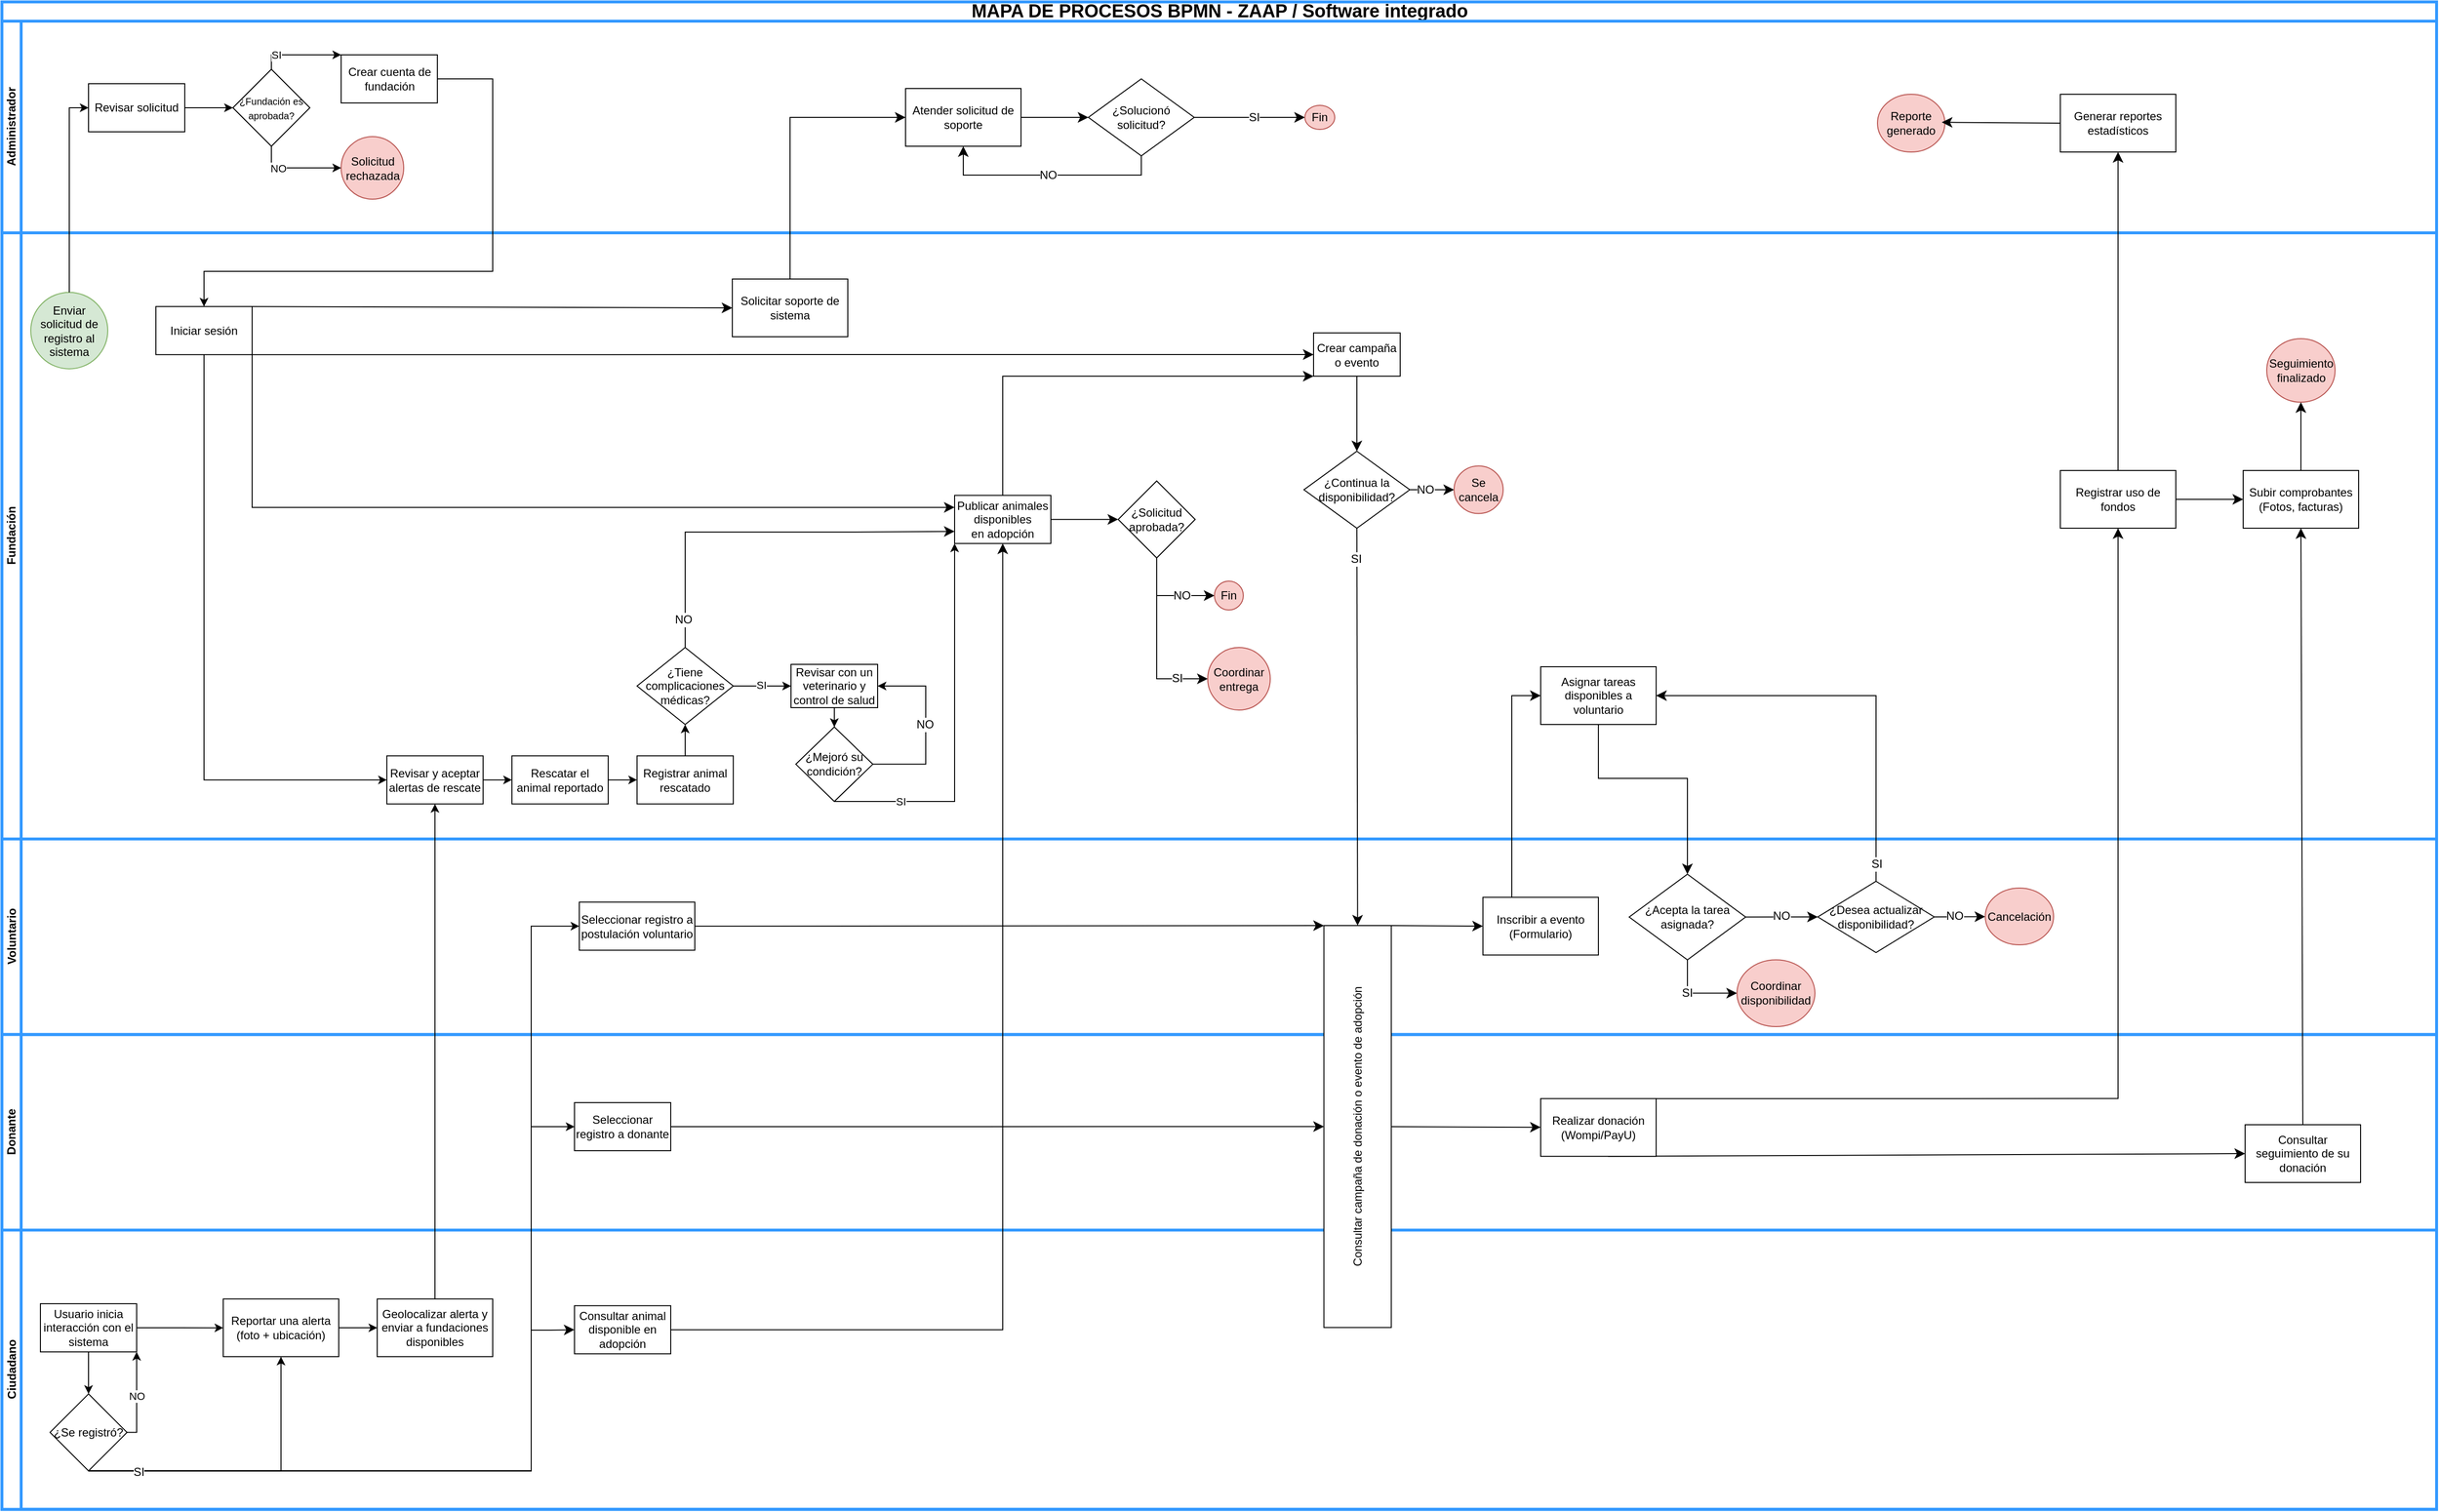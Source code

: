 <mxfile version="28.1.1" pages="2">
  <diagram name="Con el Software" id="p43_ynLGDn3kcRHDIgqx">
    <mxGraphModel grid="1" page="1" gridSize="10" guides="1" tooltips="1" connect="1" arrows="1" fold="1" pageScale="1" pageWidth="827" pageHeight="1169" math="0" shadow="0">
      <root>
        <mxCell id="0" />
        <mxCell id="1" parent="0" />
        <mxCell id="4m3ACshNDVlBQYN_gjH1-14" value="" style="group" connectable="0" vertex="1" parent="1">
          <mxGeometry x="-1220" y="-685" width="2480" height="1471.772" as="geometry" />
        </mxCell>
        <mxCell id="4m3ACshNDVlBQYN_gjH1-9" value="&lt;font style=&quot;font-size: 19px;&quot;&gt;MAPA DE PROCESOS BPMN - ZAAP / Software integrado&lt;/font&gt;" style="swimlane;childLayout=stackLayout;resizeParent=1;resizeParentMax=0;horizontal=1;startSize=20;horizontalStack=0;html=1;strokeWidth=3;strokeColor=#3399FF;" vertex="1" parent="4m3ACshNDVlBQYN_gjH1-14">
          <mxGeometry x="-50" y="-95" width="2530" height="1566.772" as="geometry">
            <mxRectangle width="60" height="30" as="alternateBounds" />
          </mxGeometry>
        </mxCell>
        <mxCell id="4m3ACshNDVlBQYN_gjH1-18" value="Administrador" style="swimlane;startSize=20;horizontal=0;html=1;strokeWidth=3;strokeColor=#3399FF;" vertex="1" parent="4m3ACshNDVlBQYN_gjH1-9">
          <mxGeometry y="20" width="2530" height="220" as="geometry" />
        </mxCell>
        <mxCell id="4m3ACshNDVlBQYN_gjH1-38" value="Revisar solicitud" style="rounded=0;whiteSpace=wrap;html=1;" vertex="1" parent="4m3ACshNDVlBQYN_gjH1-18">
          <mxGeometry x="90" y="65" width="100" height="50" as="geometry" />
        </mxCell>
        <mxCell id="4m3ACshNDVlBQYN_gjH1-34" value="&lt;font style=&quot;font-size: 10px;&quot;&gt;¿Fundación es aprobada?&lt;/font&gt;" style="rhombus;whiteSpace=wrap;html=1;align=center;" vertex="1" parent="4m3ACshNDVlBQYN_gjH1-18">
          <mxGeometry x="240" y="50" width="80" height="80" as="geometry" />
        </mxCell>
        <mxCell id="4m3ACshNDVlBQYN_gjH1-31" value="Solicitud rechazada" style="ellipse;whiteSpace=wrap;html=1;rounded=0;fillColor=#f8cecc;strokeColor=#b85450;" vertex="1" parent="4m3ACshNDVlBQYN_gjH1-18">
          <mxGeometry x="352.5" y="120" width="65" height="65" as="geometry" />
        </mxCell>
        <mxCell id="4m3ACshNDVlBQYN_gjH1-30" value="Crear cuenta de fundación" style="rounded=0;whiteSpace=wrap;html=1;" vertex="1" parent="4m3ACshNDVlBQYN_gjH1-18">
          <mxGeometry x="352.5" y="35" width="100" height="50" as="geometry" />
        </mxCell>
        <mxCell id="4m3ACshNDVlBQYN_gjH1-32" style="rounded=0;orthogonalLoop=1;jettySize=auto;html=1;exitX=0.5;exitY=0;exitDx=0;exitDy=0;edgeStyle=orthogonalEdgeStyle;entryX=0;entryY=0;entryDx=0;entryDy=0;" edge="1" parent="4m3ACshNDVlBQYN_gjH1-18" source="4m3ACshNDVlBQYN_gjH1-34" target="4m3ACshNDVlBQYN_gjH1-30">
          <mxGeometry relative="1" as="geometry">
            <mxPoint x="310" y="45" as="targetPoint" />
            <Array as="points">
              <mxPoint x="280" y="35" />
            </Array>
          </mxGeometry>
        </mxCell>
        <mxCell id="4m3ACshNDVlBQYN_gjH1-33" value="SI" style="edgeLabel;html=1;align=center;verticalAlign=middle;resizable=0;points=[];" connectable="0" vertex="1" parent="4m3ACshNDVlBQYN_gjH1-32">
          <mxGeometry x="-0.545" relative="1" as="geometry">
            <mxPoint as="offset" />
          </mxGeometry>
        </mxCell>
        <mxCell id="4m3ACshNDVlBQYN_gjH1-35" style="rounded=0;orthogonalLoop=1;jettySize=auto;html=1;exitX=0.5;exitY=1;exitDx=0;exitDy=0;entryX=0;entryY=0.5;entryDx=0;entryDy=0;edgeStyle=orthogonalEdgeStyle;" edge="1" parent="4m3ACshNDVlBQYN_gjH1-18" source="4m3ACshNDVlBQYN_gjH1-34" target="4m3ACshNDVlBQYN_gjH1-31">
          <mxGeometry relative="1" as="geometry">
            <mxPoint x="340" y="155" as="targetPoint" />
          </mxGeometry>
        </mxCell>
        <mxCell id="4m3ACshNDVlBQYN_gjH1-36" value="NO" style="edgeLabel;html=1;align=center;verticalAlign=middle;resizable=0;points=[];" connectable="0" vertex="1" parent="4m3ACshNDVlBQYN_gjH1-35">
          <mxGeometry x="-0.38" relative="1" as="geometry">
            <mxPoint as="offset" />
          </mxGeometry>
        </mxCell>
        <mxCell id="4m3ACshNDVlBQYN_gjH1-37" style="edgeStyle=orthogonalEdgeStyle;rounded=0;orthogonalLoop=1;jettySize=auto;html=1;exitX=1;exitY=0.5;exitDx=0;exitDy=0;entryX=0;entryY=0.5;entryDx=0;entryDy=0;" edge="1" parent="4m3ACshNDVlBQYN_gjH1-18" source="4m3ACshNDVlBQYN_gjH1-38" target="4m3ACshNDVlBQYN_gjH1-34">
          <mxGeometry relative="1" as="geometry" />
        </mxCell>
        <mxCell id="Q53dCeY0tgMNh7afVajs-122" value="Generar reportes estadísticos" style="whiteSpace=wrap;html=1;rounded=0;" vertex="1" parent="4m3ACshNDVlBQYN_gjH1-18">
          <mxGeometry x="2139" y="76" width="120" height="60" as="geometry" />
        </mxCell>
        <mxCell id="Q53dCeY0tgMNh7afVajs-137" style="edgeStyle=none;curved=1;rounded=0;orthogonalLoop=1;jettySize=auto;html=1;exitX=1;exitY=0.5;exitDx=0;exitDy=0;entryX=0;entryY=0.5;entryDx=0;entryDy=0;fontSize=12;startSize=8;endSize=8;" edge="1" parent="4m3ACshNDVlBQYN_gjH1-18" source="Q53dCeY0tgMNh7afVajs-133" target="Q53dCeY0tgMNh7afVajs-136">
          <mxGeometry relative="1" as="geometry" />
        </mxCell>
        <mxCell id="Q53dCeY0tgMNh7afVajs-133" value="Atender solicitud de soporte" style="whiteSpace=wrap;html=1;rounded=0;" vertex="1" parent="4m3ACshNDVlBQYN_gjH1-18">
          <mxGeometry x="939" y="70" width="120" height="60" as="geometry" />
        </mxCell>
        <mxCell id="Q53dCeY0tgMNh7afVajs-139" style="edgeStyle=none;curved=1;rounded=0;orthogonalLoop=1;jettySize=auto;html=1;exitX=1;exitY=0.5;exitDx=0;exitDy=0;fontSize=12;startSize=8;endSize=8;entryX=0;entryY=0.5;entryDx=0;entryDy=0;" edge="1" parent="4m3ACshNDVlBQYN_gjH1-18" source="Q53dCeY0tgMNh7afVajs-136" target="Q53dCeY0tgMNh7afVajs-140">
          <mxGeometry relative="1" as="geometry">
            <mxPoint x="1354" y="97.595" as="targetPoint" />
            <mxPoint x="1239" y="97.5" as="sourcePoint" />
          </mxGeometry>
        </mxCell>
        <mxCell id="Q53dCeY0tgMNh7afVajs-141" value="SI" style="edgeLabel;html=1;align=center;verticalAlign=middle;resizable=0;points=[];fontSize=12;" connectable="0" vertex="1" parent="Q53dCeY0tgMNh7afVajs-139">
          <mxGeometry x="0.073" relative="1" as="geometry">
            <mxPoint as="offset" />
          </mxGeometry>
        </mxCell>
        <mxCell id="Q53dCeY0tgMNh7afVajs-142" style="edgeStyle=orthogonalEdgeStyle;rounded=0;orthogonalLoop=1;jettySize=auto;html=1;exitX=0.5;exitY=1;exitDx=0;exitDy=0;fontSize=12;startSize=8;endSize=8;entryX=0.5;entryY=1;entryDx=0;entryDy=0;" edge="1" parent="4m3ACshNDVlBQYN_gjH1-18" source="Q53dCeY0tgMNh7afVajs-136" target="Q53dCeY0tgMNh7afVajs-133">
          <mxGeometry relative="1" as="geometry">
            <mxPoint x="1299" y="140.143" as="targetPoint" />
          </mxGeometry>
        </mxCell>
        <mxCell id="Q53dCeY0tgMNh7afVajs-143" value="NO" style="edgeLabel;html=1;align=center;verticalAlign=middle;resizable=0;points=[];fontSize=12;" connectable="0" vertex="1" parent="Q53dCeY0tgMNh7afVajs-142">
          <mxGeometry x="0.001" relative="1" as="geometry">
            <mxPoint as="offset" />
          </mxGeometry>
        </mxCell>
        <mxCell id="Q53dCeY0tgMNh7afVajs-136" value="¿Solucionó solicitud?" style="rhombus;whiteSpace=wrap;html=1;rounded=0;" vertex="1" parent="4m3ACshNDVlBQYN_gjH1-18">
          <mxGeometry x="1129" y="60" width="110" height="80" as="geometry" />
        </mxCell>
        <mxCell id="Q53dCeY0tgMNh7afVajs-140" value="Fin" style="ellipse;whiteSpace=wrap;html=1;fillColor=#f8cecc;strokeColor=#b85450;" vertex="1" parent="4m3ACshNDVlBQYN_gjH1-18">
          <mxGeometry x="1354" y="87.5" width="31" height="25" as="geometry" />
        </mxCell>
        <mxCell id="Q53dCeY0tgMNh7afVajs-150" value="Reporte generado" style="ellipse;whiteSpace=wrap;html=1;fillColor=#f8cecc;strokeColor=#b85450;" vertex="1" parent="4m3ACshNDVlBQYN_gjH1-18">
          <mxGeometry x="1949" y="76" width="70" height="60" as="geometry" />
        </mxCell>
        <mxCell id="Q53dCeY0tgMNh7afVajs-151" style="edgeStyle=none;curved=1;rounded=0;orthogonalLoop=1;jettySize=auto;html=1;exitX=0;exitY=0.5;exitDx=0;exitDy=0;entryX=0.955;entryY=0.485;entryDx=0;entryDy=0;entryPerimeter=0;fontSize=12;startSize=8;endSize=8;" edge="1" parent="4m3ACshNDVlBQYN_gjH1-18" source="Q53dCeY0tgMNh7afVajs-122" target="Q53dCeY0tgMNh7afVajs-150">
          <mxGeometry relative="1" as="geometry" />
        </mxCell>
        <mxCell id="4m3ACshNDVlBQYN_gjH1-10" value="Fundación" style="swimlane;startSize=20;horizontal=0;html=1;strokeWidth=3;strokeColor=#3399FF;" vertex="1" parent="4m3ACshNDVlBQYN_gjH1-9">
          <mxGeometry y="240" width="2530" height="630" as="geometry" />
        </mxCell>
        <mxCell id="4m3ACshNDVlBQYN_gjH1-39" value="Enviar solicitud de registro al sistema" style="ellipse;whiteSpace=wrap;html=1;rounded=0;fillColor=#d5e8d4;strokeColor=#82b366;container=0;" vertex="1" parent="4m3ACshNDVlBQYN_gjH1-10">
          <mxGeometry x="30" y="61.86" width="80" height="79.5" as="geometry" />
        </mxCell>
        <mxCell id="4m3ACshNDVlBQYN_gjH1-54" value="" style="edgeStyle=orthogonalEdgeStyle;rounded=0;orthogonalLoop=1;jettySize=auto;html=1;exitX=0.5;exitY=1;exitDx=0;exitDy=0;entryX=0;entryY=0.5;entryDx=0;entryDy=0;" edge="1" parent="4m3ACshNDVlBQYN_gjH1-10" source="4m3ACshNDVlBQYN_gjH1-43" target="4m3ACshNDVlBQYN_gjH1-53">
          <mxGeometry relative="1" as="geometry">
            <mxPoint x="340" y="166" as="targetPoint" />
          </mxGeometry>
        </mxCell>
        <mxCell id="Q53dCeY0tgMNh7afVajs-7" style="edgeStyle=orthogonalEdgeStyle;rounded=0;orthogonalLoop=1;jettySize=auto;html=1;exitX=1;exitY=1;exitDx=0;exitDy=0;entryX=0;entryY=0.25;entryDx=0;entryDy=0;fontSize=12;startSize=8;endSize=8;" edge="1" parent="4m3ACshNDVlBQYN_gjH1-10" source="4m3ACshNDVlBQYN_gjH1-43" target="4m3ACshNDVlBQYN_gjH1-76">
          <mxGeometry relative="1" as="geometry" />
        </mxCell>
        <mxCell id="Q53dCeY0tgMNh7afVajs-29" style="edgeStyle=none;curved=1;rounded=0;orthogonalLoop=1;jettySize=auto;html=1;exitX=1;exitY=1;exitDx=0;exitDy=0;fontSize=12;startSize=8;endSize=8;entryX=0;entryY=0.5;entryDx=0;entryDy=0;" edge="1" parent="4m3ACshNDVlBQYN_gjH1-10" source="4m3ACshNDVlBQYN_gjH1-43" target="Q53dCeY0tgMNh7afVajs-30">
          <mxGeometry relative="1" as="geometry">
            <mxPoint x="1301" y="113.5" as="targetPoint" />
            <mxPoint x="259" y="114.11" as="sourcePoint" />
          </mxGeometry>
        </mxCell>
        <mxCell id="Q53dCeY0tgMNh7afVajs-134" style="rounded=0;orthogonalLoop=1;jettySize=auto;html=1;exitX=1;exitY=0;exitDx=0;exitDy=0;entryX=0;entryY=0.5;entryDx=0;entryDy=0;fontSize=12;startSize=8;endSize=8;" edge="1" parent="4m3ACshNDVlBQYN_gjH1-10" source="4m3ACshNDVlBQYN_gjH1-43" target="Q53dCeY0tgMNh7afVajs-124">
          <mxGeometry relative="1" as="geometry" />
        </mxCell>
        <mxCell id="4m3ACshNDVlBQYN_gjH1-43" value="&lt;div&gt;&lt;span style=&quot;background-color: transparent; color: light-dark(rgb(0, 0, 0), rgb(255, 255, 255));&quot;&gt;Iniciar sesión&lt;/span&gt;&lt;/div&gt;" style="rounded=0;whiteSpace=wrap;html=1;" vertex="1" parent="4m3ACshNDVlBQYN_gjH1-10">
          <mxGeometry x="160" y="76.61" width="100" height="50" as="geometry" />
        </mxCell>
        <mxCell id="4m3ACshNDVlBQYN_gjH1-71" value="" style="edgeStyle=orthogonalEdgeStyle;rounded=0;orthogonalLoop=1;jettySize=auto;html=1;" edge="1" parent="4m3ACshNDVlBQYN_gjH1-10" source="4m3ACshNDVlBQYN_gjH1-53" target="4m3ACshNDVlBQYN_gjH1-70">
          <mxGeometry relative="1" as="geometry" />
        </mxCell>
        <mxCell id="4m3ACshNDVlBQYN_gjH1-53" value="Revisar y aceptar alertas de rescate" style="rounded=0;whiteSpace=wrap;html=1;" vertex="1" parent="4m3ACshNDVlBQYN_gjH1-10">
          <mxGeometry x="400" y="543.61" width="100" height="50" as="geometry" />
        </mxCell>
        <mxCell id="4m3ACshNDVlBQYN_gjH1-75" value="" style="edgeStyle=orthogonalEdgeStyle;rounded=0;orthogonalLoop=1;jettySize=auto;html=1;" edge="1" parent="4m3ACshNDVlBQYN_gjH1-10" source="4m3ACshNDVlBQYN_gjH1-70" target="4m3ACshNDVlBQYN_gjH1-74">
          <mxGeometry relative="1" as="geometry" />
        </mxCell>
        <mxCell id="4m3ACshNDVlBQYN_gjH1-70" value="Rescatar el animal reportado" style="rounded=0;whiteSpace=wrap;html=1;" vertex="1" parent="4m3ACshNDVlBQYN_gjH1-10">
          <mxGeometry x="530" y="543.61" width="100" height="50" as="geometry" />
        </mxCell>
        <mxCell id="4m3ACshNDVlBQYN_gjH1-81" style="edgeStyle=orthogonalEdgeStyle;rounded=0;orthogonalLoop=1;jettySize=auto;html=1;exitX=0.5;exitY=0;exitDx=0;exitDy=0;entryX=0.5;entryY=1;entryDx=0;entryDy=0;" edge="1" parent="4m3ACshNDVlBQYN_gjH1-10" source="4m3ACshNDVlBQYN_gjH1-74" target="4m3ACshNDVlBQYN_gjH1-80">
          <mxGeometry relative="1" as="geometry" />
        </mxCell>
        <mxCell id="4m3ACshNDVlBQYN_gjH1-74" value="Registrar animal rescatado" style="rounded=0;whiteSpace=wrap;html=1;" vertex="1" parent="4m3ACshNDVlBQYN_gjH1-10">
          <mxGeometry x="660" y="543.61" width="100" height="50" as="geometry" />
        </mxCell>
        <mxCell id="Q53dCeY0tgMNh7afVajs-17" value="" style="edgeStyle=none;curved=1;rounded=0;orthogonalLoop=1;jettySize=auto;html=1;fontSize=12;startSize=8;endSize=8;" edge="1" parent="4m3ACshNDVlBQYN_gjH1-10" source="4m3ACshNDVlBQYN_gjH1-76" target="Q53dCeY0tgMNh7afVajs-16">
          <mxGeometry relative="1" as="geometry" />
        </mxCell>
        <mxCell id="Q53dCeY0tgMNh7afVajs-115" style="edgeStyle=orthogonalEdgeStyle;rounded=0;orthogonalLoop=1;jettySize=auto;html=1;exitX=0.5;exitY=0;exitDx=0;exitDy=0;entryX=0;entryY=1;entryDx=0;entryDy=0;fontSize=12;startSize=8;endSize=8;" edge="1" parent="4m3ACshNDVlBQYN_gjH1-10" source="4m3ACshNDVlBQYN_gjH1-76" target="Q53dCeY0tgMNh7afVajs-30">
          <mxGeometry relative="1" as="geometry">
            <Array as="points">
              <mxPoint x="1040" y="149" />
            </Array>
          </mxGeometry>
        </mxCell>
        <mxCell id="4m3ACshNDVlBQYN_gjH1-76" value="&lt;div&gt;Publicar animales disponibles&lt;/div&gt;&lt;div&gt;en adopción&lt;/div&gt;" style="rounded=0;whiteSpace=wrap;html=1;fillColor=none;strokeColor=#000000;" vertex="1" parent="4m3ACshNDVlBQYN_gjH1-10">
          <mxGeometry x="990" y="272.86" width="100" height="50" as="geometry" />
        </mxCell>
        <mxCell id="4m3ACshNDVlBQYN_gjH1-83" value="" style="edgeStyle=orthogonalEdgeStyle;rounded=0;orthogonalLoop=1;jettySize=auto;html=1;" edge="1" parent="4m3ACshNDVlBQYN_gjH1-10" source="4m3ACshNDVlBQYN_gjH1-80" target="4m3ACshNDVlBQYN_gjH1-82">
          <mxGeometry relative="1" as="geometry" />
        </mxCell>
        <mxCell id="4m3ACshNDVlBQYN_gjH1-84" value="SI" style="edgeLabel;html=1;align=center;verticalAlign=middle;resizable=0;points=[];" connectable="0" vertex="1" parent="4m3ACshNDVlBQYN_gjH1-83">
          <mxGeometry x="-0.048" y="1" relative="1" as="geometry">
            <mxPoint as="offset" />
          </mxGeometry>
        </mxCell>
        <mxCell id="Q53dCeY0tgMNh7afVajs-2" style="edgeStyle=orthogonalEdgeStyle;rounded=0;orthogonalLoop=1;jettySize=auto;html=1;exitX=0.5;exitY=0;exitDx=0;exitDy=0;fontSize=12;startSize=8;endSize=8;entryX=0;entryY=0.75;entryDx=0;entryDy=0;" edge="1" parent="4m3ACshNDVlBQYN_gjH1-10" source="4m3ACshNDVlBQYN_gjH1-80" target="4m3ACshNDVlBQYN_gjH1-76">
          <mxGeometry relative="1" as="geometry">
            <mxPoint x="1010" y="321" as="targetPoint" />
            <Array as="points">
              <mxPoint x="710" y="311" />
              <mxPoint x="880" y="311" />
            </Array>
          </mxGeometry>
        </mxCell>
        <mxCell id="Q53dCeY0tgMNh7afVajs-6" value="NO" style="edgeLabel;html=1;align=center;verticalAlign=middle;resizable=0;points=[];fontSize=12;" connectable="0" vertex="1" parent="Q53dCeY0tgMNh7afVajs-2">
          <mxGeometry x="-0.855" y="2" relative="1" as="geometry">
            <mxPoint as="offset" />
          </mxGeometry>
        </mxCell>
        <mxCell id="4m3ACshNDVlBQYN_gjH1-80" value="¿Tiene complicaciones médicas?" style="rhombus;whiteSpace=wrap;html=1;rounded=0;" vertex="1" parent="4m3ACshNDVlBQYN_gjH1-10">
          <mxGeometry x="660" y="431" width="100" height="80" as="geometry" />
        </mxCell>
        <mxCell id="4m3ACshNDVlBQYN_gjH1-88" value="" style="edgeStyle=orthogonalEdgeStyle;rounded=0;orthogonalLoop=1;jettySize=auto;html=1;" edge="1" parent="4m3ACshNDVlBQYN_gjH1-10" source="4m3ACshNDVlBQYN_gjH1-82" target="4m3ACshNDVlBQYN_gjH1-87">
          <mxGeometry relative="1" as="geometry" />
        </mxCell>
        <mxCell id="4m3ACshNDVlBQYN_gjH1-82" value="Revisar con un veterinario y control de salud" style="whiteSpace=wrap;html=1;rounded=0;" vertex="1" parent="4m3ACshNDVlBQYN_gjH1-10">
          <mxGeometry x="820" y="448.5" width="90" height="45" as="geometry" />
        </mxCell>
        <mxCell id="4m3ACshNDVlBQYN_gjH1-89" style="edgeStyle=orthogonalEdgeStyle;rounded=0;orthogonalLoop=1;jettySize=auto;html=1;exitX=0.5;exitY=1;exitDx=0;exitDy=0;entryX=0;entryY=1;entryDx=0;entryDy=0;" edge="1" parent="4m3ACshNDVlBQYN_gjH1-10" source="4m3ACshNDVlBQYN_gjH1-87" target="4m3ACshNDVlBQYN_gjH1-76">
          <mxGeometry relative="1" as="geometry">
            <Array as="points">
              <mxPoint x="990" y="591" />
            </Array>
          </mxGeometry>
        </mxCell>
        <mxCell id="4m3ACshNDVlBQYN_gjH1-90" value="SI" style="edgeLabel;html=1;align=center;verticalAlign=middle;resizable=0;points=[];" connectable="0" vertex="1" parent="4m3ACshNDVlBQYN_gjH1-89">
          <mxGeometry x="-0.648" relative="1" as="geometry">
            <mxPoint as="offset" />
          </mxGeometry>
        </mxCell>
        <mxCell id="4m3ACshNDVlBQYN_gjH1-91" style="edgeStyle=orthogonalEdgeStyle;rounded=0;orthogonalLoop=1;jettySize=auto;html=1;exitX=1;exitY=0.5;exitDx=0;exitDy=0;entryX=1;entryY=0.5;entryDx=0;entryDy=0;" edge="1" parent="4m3ACshNDVlBQYN_gjH1-10" source="4m3ACshNDVlBQYN_gjH1-87" target="4m3ACshNDVlBQYN_gjH1-82">
          <mxGeometry relative="1" as="geometry">
            <Array as="points">
              <mxPoint x="960" y="552" />
              <mxPoint x="960" y="471" />
            </Array>
          </mxGeometry>
        </mxCell>
        <mxCell id="Q53dCeY0tgMNh7afVajs-1" value="NO" style="edgeLabel;html=1;align=center;verticalAlign=middle;resizable=0;points=[];fontSize=12;" connectable="0" vertex="1" parent="4m3ACshNDVlBQYN_gjH1-91">
          <mxGeometry x="0.043" y="1" relative="1" as="geometry">
            <mxPoint as="offset" />
          </mxGeometry>
        </mxCell>
        <mxCell id="4m3ACshNDVlBQYN_gjH1-87" value="¿Mejoró su condición?" style="rhombus;whiteSpace=wrap;html=1;rounded=0;" vertex="1" parent="4m3ACshNDVlBQYN_gjH1-10">
          <mxGeometry x="825" y="513.61" width="80" height="77.39" as="geometry" />
        </mxCell>
        <mxCell id="Q53dCeY0tgMNh7afVajs-19" value="" style="rounded=0;orthogonalLoop=1;jettySize=auto;html=1;fontSize=12;startSize=8;endSize=8;exitX=0.5;exitY=1;exitDx=0;exitDy=0;entryX=0;entryY=0.5;entryDx=0;entryDy=0;edgeStyle=orthogonalEdgeStyle;elbow=vertical;" edge="1" parent="4m3ACshNDVlBQYN_gjH1-10" source="Q53dCeY0tgMNh7afVajs-16" target="Q53dCeY0tgMNh7afVajs-20">
          <mxGeometry relative="1" as="geometry">
            <mxPoint x="1190" y="317.86" as="sourcePoint" />
            <mxPoint x="1110.029" y="394" as="targetPoint" />
          </mxGeometry>
        </mxCell>
        <mxCell id="Q53dCeY0tgMNh7afVajs-27" value="NO" style="edgeLabel;html=1;align=center;verticalAlign=middle;resizable=0;points=[];fontSize=12;" connectable="0" vertex="1" parent="Q53dCeY0tgMNh7afVajs-19">
          <mxGeometry x="0.228" relative="1" as="geometry">
            <mxPoint x="4" as="offset" />
          </mxGeometry>
        </mxCell>
        <mxCell id="Q53dCeY0tgMNh7afVajs-23" style="edgeStyle=orthogonalEdgeStyle;rounded=0;orthogonalLoop=1;jettySize=auto;html=1;exitX=0.5;exitY=1;exitDx=0;exitDy=0;entryX=0;entryY=0.5;entryDx=0;entryDy=0;fontSize=12;startSize=8;endSize=8;" edge="1" parent="4m3ACshNDVlBQYN_gjH1-10" source="Q53dCeY0tgMNh7afVajs-16" target="Q53dCeY0tgMNh7afVajs-22">
          <mxGeometry relative="1" as="geometry" />
        </mxCell>
        <mxCell id="Q53dCeY0tgMNh7afVajs-24" value="SI" style="edgeLabel;html=1;align=center;verticalAlign=middle;resizable=0;points=[];fontSize=12;" connectable="0" vertex="1" parent="Q53dCeY0tgMNh7afVajs-23">
          <mxGeometry x="0.512" y="1" relative="1" as="geometry">
            <mxPoint x="11" as="offset" />
          </mxGeometry>
        </mxCell>
        <mxCell id="Q53dCeY0tgMNh7afVajs-16" value="¿Solicitud aprobada?" style="rhombus;whiteSpace=wrap;html=1;rounded=0;" vertex="1" parent="4m3ACshNDVlBQYN_gjH1-10">
          <mxGeometry x="1160" y="257.86" width="80" height="80" as="geometry" />
        </mxCell>
        <mxCell id="Q53dCeY0tgMNh7afVajs-20" value="Fin" style="ellipse;whiteSpace=wrap;html=1;rounded=0;fillColor=#f8cecc;strokeColor=#b85450;" vertex="1" parent="4m3ACshNDVlBQYN_gjH1-10">
          <mxGeometry x="1260" y="362" width="30" height="30" as="geometry" />
        </mxCell>
        <mxCell id="Q53dCeY0tgMNh7afVajs-22" value="Coordinar entrega" style="ellipse;whiteSpace=wrap;html=1;rounded=0;fillColor=#f8cecc;strokeColor=#b85450;" vertex="1" parent="4m3ACshNDVlBQYN_gjH1-10">
          <mxGeometry x="1253" y="431" width="65" height="65" as="geometry" />
        </mxCell>
        <mxCell id="Q53dCeY0tgMNh7afVajs-128" style="edgeStyle=none;curved=1;rounded=0;orthogonalLoop=1;jettySize=auto;html=1;exitX=0.5;exitY=1;exitDx=0;exitDy=0;entryX=0.5;entryY=0;entryDx=0;entryDy=0;fontSize=12;startSize=8;endSize=8;" edge="1" parent="4m3ACshNDVlBQYN_gjH1-10" source="Q53dCeY0tgMNh7afVajs-30" target="Q53dCeY0tgMNh7afVajs-127">
          <mxGeometry relative="1" as="geometry" />
        </mxCell>
        <mxCell id="Q53dCeY0tgMNh7afVajs-30" value="Crear campaña o evento" style="whiteSpace=wrap;html=1;rounded=0;" vertex="1" parent="4m3ACshNDVlBQYN_gjH1-10">
          <mxGeometry x="1363" y="104.0" width="90" height="45" as="geometry" />
        </mxCell>
        <mxCell id="Q53dCeY0tgMNh7afVajs-117" style="edgeStyle=none;curved=1;rounded=0;orthogonalLoop=1;jettySize=auto;html=1;exitX=1;exitY=0.5;exitDx=0;exitDy=0;entryX=0;entryY=0.5;entryDx=0;entryDy=0;fontSize=12;startSize=8;endSize=8;" edge="1" parent="4m3ACshNDVlBQYN_gjH1-10" source="Q53dCeY0tgMNh7afVajs-107" target="Q53dCeY0tgMNh7afVajs-114">
          <mxGeometry relative="1" as="geometry" />
        </mxCell>
        <mxCell id="Q53dCeY0tgMNh7afVajs-107" value="Registrar uso de fondos" style="whiteSpace=wrap;html=1;rounded=0;" vertex="1" parent="4m3ACshNDVlBQYN_gjH1-10">
          <mxGeometry x="2138.995" y="247" width="120" height="60" as="geometry" />
        </mxCell>
        <mxCell id="Q53dCeY0tgMNh7afVajs-153" style="edgeStyle=none;curved=1;rounded=0;orthogonalLoop=1;jettySize=auto;html=1;exitX=0.5;exitY=0;exitDx=0;exitDy=0;entryX=0.5;entryY=1;entryDx=0;entryDy=0;fontSize=12;startSize=8;endSize=8;" edge="1" parent="4m3ACshNDVlBQYN_gjH1-10" source="Q53dCeY0tgMNh7afVajs-114" target="Q53dCeY0tgMNh7afVajs-152">
          <mxGeometry relative="1" as="geometry" />
        </mxCell>
        <mxCell id="Q53dCeY0tgMNh7afVajs-114" value="Subir comprobantes (Fotos, facturas)" style="whiteSpace=wrap;html=1;rounded=0;" vertex="1" parent="4m3ACshNDVlBQYN_gjH1-10">
          <mxGeometry x="2329" y="247" width="120" height="60" as="geometry" />
        </mxCell>
        <mxCell id="Q53dCeY0tgMNh7afVajs-131" style="edgeStyle=none;curved=1;rounded=0;orthogonalLoop=1;jettySize=auto;html=1;exitX=1;exitY=0.5;exitDx=0;exitDy=0;entryX=0;entryY=0.5;entryDx=0;entryDy=0;fontSize=12;startSize=8;endSize=8;" edge="1" parent="4m3ACshNDVlBQYN_gjH1-10" source="Q53dCeY0tgMNh7afVajs-127" target="Q53dCeY0tgMNh7afVajs-130">
          <mxGeometry relative="1" as="geometry" />
        </mxCell>
        <mxCell id="Q53dCeY0tgMNh7afVajs-132" value="NO" style="edgeLabel;html=1;align=center;verticalAlign=middle;resizable=0;points=[];fontSize=12;" connectable="0" vertex="1" parent="Q53dCeY0tgMNh7afVajs-131">
          <mxGeometry x="-0.322" relative="1" as="geometry">
            <mxPoint as="offset" />
          </mxGeometry>
        </mxCell>
        <mxCell id="Q53dCeY0tgMNh7afVajs-127" value="¿Continua la disponibilidad?" style="rhombus;whiteSpace=wrap;html=1;rounded=0;" vertex="1" parent="4m3ACshNDVlBQYN_gjH1-10">
          <mxGeometry x="1353" y="227" width="110" height="80" as="geometry" />
        </mxCell>
        <mxCell id="Q53dCeY0tgMNh7afVajs-130" value="Se cancela" style="ellipse;whiteSpace=wrap;html=1;rounded=0;fillColor=#f8cecc;strokeColor=#b85450;" vertex="1" parent="4m3ACshNDVlBQYN_gjH1-10">
          <mxGeometry x="1509" y="242.25" width="51" height="49.5" as="geometry" />
        </mxCell>
        <mxCell id="Q53dCeY0tgMNh7afVajs-124" value="Solicitar soporte de sistema" style="whiteSpace=wrap;html=1;rounded=0;" vertex="1" parent="4m3ACshNDVlBQYN_gjH1-10">
          <mxGeometry x="759" y="48" width="120" height="60" as="geometry" />
        </mxCell>
        <mxCell id="Q53dCeY0tgMNh7afVajs-152" value="Seguimiento finalizado" style="ellipse;whiteSpace=wrap;html=1;rounded=0;fillColor=#f8cecc;strokeColor=#b85450;" vertex="1" parent="4m3ACshNDVlBQYN_gjH1-10">
          <mxGeometry x="2353.5" y="110" width="71" height="66" as="geometry" />
        </mxCell>
        <mxCell id="4m3ACshNDVlBQYN_gjH1-11" value="Voluntario" style="swimlane;startSize=20;horizontal=0;html=1;strokeWidth=3;strokeColor=#3399FF;" vertex="1" parent="4m3ACshNDVlBQYN_gjH1-9">
          <mxGeometry y="870" width="2530" height="203.226" as="geometry" />
        </mxCell>
        <mxCell id="4m3ACshNDVlBQYN_gjH1-45" value="Seleccionar registro a postulación voluntario" style="rounded=0;whiteSpace=wrap;html=1;" vertex="1" parent="4m3ACshNDVlBQYN_gjH1-11">
          <mxGeometry x="600" y="65.61" width="120" height="50" as="geometry" />
        </mxCell>
        <mxCell id="Q53dCeY0tgMNh7afVajs-65" value="Inscribir a evento&lt;br&gt;(Formulario)" style="whiteSpace=wrap;html=1;rounded=0;" vertex="1" parent="4m3ACshNDVlBQYN_gjH1-11">
          <mxGeometry x="1538.995" y="60.61" width="120" height="60" as="geometry" />
        </mxCell>
        <mxCell id="Q53dCeY0tgMNh7afVajs-84" value="Asignar tareas disponibles a voluntario" style="whiteSpace=wrap;html=1;rounded=0;" vertex="1" parent="4m3ACshNDVlBQYN_gjH1-11">
          <mxGeometry x="1599" y="-179" width="120" height="60" as="geometry" />
        </mxCell>
        <mxCell id="Q53dCeY0tgMNh7afVajs-85" value="" style="rounded=0;orthogonalLoop=1;jettySize=auto;html=1;fontSize=12;startSize=8;endSize=8;exitX=0.5;exitY=1;exitDx=0;exitDy=0;entryX=0;entryY=0.5;entryDx=0;entryDy=0;edgeStyle=orthogonalEdgeStyle;" edge="1" parent="4m3ACshNDVlBQYN_gjH1-11" source="Q53dCeY0tgMNh7afVajs-87" target="Q53dCeY0tgMNh7afVajs-88">
          <mxGeometry relative="1" as="geometry">
            <mxPoint x="1869" y="177" as="targetPoint" />
            <mxPoint x="1840.997" y="45.692" as="sourcePoint" />
          </mxGeometry>
        </mxCell>
        <mxCell id="Q53dCeY0tgMNh7afVajs-86" value="SI" style="edgeLabel;html=1;align=center;verticalAlign=middle;resizable=0;points=[];fontSize=12;" connectable="0" vertex="1" parent="Q53dCeY0tgMNh7afVajs-85">
          <mxGeometry x="-0.208" y="-1" relative="1" as="geometry">
            <mxPoint as="offset" />
          </mxGeometry>
        </mxCell>
        <mxCell id="Q53dCeY0tgMNh7afVajs-96" style="edgeStyle=none;curved=1;rounded=0;orthogonalLoop=1;jettySize=auto;html=1;exitX=1;exitY=0.5;exitDx=0;exitDy=0;entryX=0;entryY=0.5;entryDx=0;entryDy=0;fontSize=12;startSize=8;endSize=8;" edge="1" parent="4m3ACshNDVlBQYN_gjH1-11" source="Q53dCeY0tgMNh7afVajs-87" target="Q53dCeY0tgMNh7afVajs-95">
          <mxGeometry relative="1" as="geometry" />
        </mxCell>
        <mxCell id="Q53dCeY0tgMNh7afVajs-97" value="NO" style="edgeLabel;html=1;align=center;verticalAlign=middle;resizable=0;points=[];fontSize=12;" connectable="0" vertex="1" parent="Q53dCeY0tgMNh7afVajs-96">
          <mxGeometry x="-0.02" y="1" relative="1" as="geometry">
            <mxPoint as="offset" />
          </mxGeometry>
        </mxCell>
        <mxCell id="Q53dCeY0tgMNh7afVajs-87" value="¿Acepta la tarea asignada?" style="rhombus;whiteSpace=wrap;html=1;rounded=0;" vertex="1" parent="4m3ACshNDVlBQYN_gjH1-11">
          <mxGeometry x="1691" y="36.61" width="121" height="89" as="geometry" />
        </mxCell>
        <mxCell id="Q53dCeY0tgMNh7afVajs-88" value="Coordinar&lt;br&gt;disponibilidad" style="ellipse;whiteSpace=wrap;html=1;rounded=0;fillColor=#f8cecc;strokeColor=#b85450;" vertex="1" parent="4m3ACshNDVlBQYN_gjH1-11">
          <mxGeometry x="1803" y="125.61" width="81" height="69.39" as="geometry" />
        </mxCell>
        <mxCell id="Q53dCeY0tgMNh7afVajs-89" style="edgeStyle=orthogonalEdgeStyle;rounded=0;orthogonalLoop=1;jettySize=auto;html=1;exitX=0.25;exitY=0;exitDx=0;exitDy=0;entryX=0;entryY=0.5;entryDx=0;entryDy=0;fontSize=12;startSize=8;endSize=8;" edge="1" parent="4m3ACshNDVlBQYN_gjH1-11" source="Q53dCeY0tgMNh7afVajs-65" target="Q53dCeY0tgMNh7afVajs-84">
          <mxGeometry relative="1" as="geometry">
            <mxPoint x="1659" y="63.39" as="sourcePoint" />
          </mxGeometry>
        </mxCell>
        <mxCell id="Q53dCeY0tgMNh7afVajs-90" style="edgeStyle=orthogonalEdgeStyle;rounded=0;orthogonalLoop=1;jettySize=auto;html=1;exitX=0.5;exitY=1;exitDx=0;exitDy=0;entryX=0.5;entryY=0;entryDx=0;entryDy=0;fontSize=12;startSize=8;endSize=8;" edge="1" parent="4m3ACshNDVlBQYN_gjH1-11" source="Q53dCeY0tgMNh7afVajs-84" target="Q53dCeY0tgMNh7afVajs-87">
          <mxGeometry relative="1" as="geometry">
            <mxPoint x="1671" y="-119" as="sourcePoint" />
            <Array as="points">
              <mxPoint x="1659" y="-63" />
              <mxPoint x="1752" y="-63" />
            </Array>
          </mxGeometry>
        </mxCell>
        <mxCell id="Q53dCeY0tgMNh7afVajs-98" style="rounded=0;orthogonalLoop=1;jettySize=auto;html=1;exitX=0.5;exitY=0;exitDx=0;exitDy=0;entryX=1;entryY=0.5;entryDx=0;entryDy=0;fontSize=12;startSize=8;endSize=8;edgeStyle=orthogonalEdgeStyle;" edge="1" parent="4m3ACshNDVlBQYN_gjH1-11" source="Q53dCeY0tgMNh7afVajs-95" target="Q53dCeY0tgMNh7afVajs-84">
          <mxGeometry relative="1" as="geometry">
            <mxPoint x="1718" y="-179" as="targetPoint" />
            <Array as="points">
              <mxPoint x="1948" y="-149" />
            </Array>
          </mxGeometry>
        </mxCell>
        <mxCell id="Q53dCeY0tgMNh7afVajs-99" value="SI" style="edgeLabel;html=1;align=center;verticalAlign=middle;resizable=0;points=[];fontSize=12;" connectable="0" vertex="1" parent="Q53dCeY0tgMNh7afVajs-98">
          <mxGeometry x="-0.913" relative="1" as="geometry">
            <mxPoint as="offset" />
          </mxGeometry>
        </mxCell>
        <mxCell id="Q53dCeY0tgMNh7afVajs-103" value="" style="edgeStyle=none;curved=1;rounded=0;orthogonalLoop=1;jettySize=auto;html=1;fontSize=12;startSize=8;endSize=8;exitX=1;exitY=0.5;exitDx=0;exitDy=0;" edge="1" parent="4m3ACshNDVlBQYN_gjH1-11" source="Q53dCeY0tgMNh7afVajs-95" target="Q53dCeY0tgMNh7afVajs-102">
          <mxGeometry relative="1" as="geometry" />
        </mxCell>
        <mxCell id="Q53dCeY0tgMNh7afVajs-149" value="NO" style="edgeLabel;html=1;align=center;verticalAlign=middle;resizable=0;points=[];fontSize=12;" connectable="0" vertex="1" parent="Q53dCeY0tgMNh7afVajs-103">
          <mxGeometry x="-0.48" y="1" relative="1" as="geometry">
            <mxPoint x="7" as="offset" />
          </mxGeometry>
        </mxCell>
        <mxCell id="Q53dCeY0tgMNh7afVajs-95" value="¿Desea actualizar disponibilidad?" style="rhombus;whiteSpace=wrap;html=1;rounded=0;" vertex="1" parent="4m3ACshNDVlBQYN_gjH1-11">
          <mxGeometry x="1887" y="44" width="121" height="74" as="geometry" />
        </mxCell>
        <mxCell id="Q53dCeY0tgMNh7afVajs-102" value="Cancelación" style="ellipse;whiteSpace=wrap;html=1;rounded=0;fillColor=#f8cecc;strokeColor=#b85450;" vertex="1" parent="4m3ACshNDVlBQYN_gjH1-11">
          <mxGeometry x="2061" y="51" width="71" height="59" as="geometry" />
        </mxCell>
        <mxCell id="4m3ACshNDVlBQYN_gjH1-12" value="Donante" style="swimlane;startSize=20;horizontal=0;html=1;strokeWidth=3;strokeColor=#3399FF;" vertex="1" parent="4m3ACshNDVlBQYN_gjH1-9">
          <mxGeometry y="1073.226" width="2530" height="203.226" as="geometry" />
        </mxCell>
        <mxCell id="4m3ACshNDVlBQYN_gjH1-47" value="Seleccionar registro a donante" style="rounded=0;whiteSpace=wrap;html=1;" vertex="1" parent="4m3ACshNDVlBQYN_gjH1-12">
          <mxGeometry x="595" y="70.768" width="100" height="50" as="geometry" />
        </mxCell>
        <mxCell id="Q53dCeY0tgMNh7afVajs-118" style="edgeStyle=none;curved=1;rounded=0;orthogonalLoop=1;jettySize=auto;html=1;exitX=1;exitY=1;exitDx=0;exitDy=0;fontSize=12;startSize=8;endSize=8;entryX=0;entryY=0.5;entryDx=0;entryDy=0;" edge="1" parent="4m3ACshNDVlBQYN_gjH1-12" target="Q53dCeY0tgMNh7afVajs-119">
          <mxGeometry relative="1" as="geometry">
            <mxPoint x="2279" y="123.774" as="targetPoint" />
            <mxPoint x="1669.005" y="126.614" as="sourcePoint" />
          </mxGeometry>
        </mxCell>
        <mxCell id="Q53dCeY0tgMNh7afVajs-60" value="Realizar donación&lt;br&gt;(Wompi/PayU)" style="whiteSpace=wrap;html=1;rounded=0;" vertex="1" parent="4m3ACshNDVlBQYN_gjH1-12">
          <mxGeometry x="1598.995" y="66.614" width="120" height="60" as="geometry" />
        </mxCell>
        <mxCell id="Q53dCeY0tgMNh7afVajs-119" value="Consultar seguimiento de su donación" style="whiteSpace=wrap;html=1;rounded=0;" vertex="1" parent="4m3ACshNDVlBQYN_gjH1-12">
          <mxGeometry x="2331" y="93.774" width="120" height="60" as="geometry" />
        </mxCell>
        <mxCell id="4m3ACshNDVlBQYN_gjH1-17" value="Ciudadano" style="swimlane;startSize=20;horizontal=0;html=1;strokeWidth=3;strokeColor=#3399FF;" vertex="1" parent="4m3ACshNDVlBQYN_gjH1-9">
          <mxGeometry y="1276.452" width="2530" height="290.32" as="geometry" />
        </mxCell>
        <mxCell id="4m3ACshNDVlBQYN_gjH1-50" value="" style="edgeStyle=orthogonalEdgeStyle;rounded=0;orthogonalLoop=1;jettySize=auto;html=1;" edge="1" parent="4m3ACshNDVlBQYN_gjH1-17" source="4m3ACshNDVlBQYN_gjH1-48" target="4m3ACshNDVlBQYN_gjH1-49">
          <mxGeometry relative="1" as="geometry" />
        </mxCell>
        <mxCell id="4m3ACshNDVlBQYN_gjH1-56" value="" style="edgeStyle=orthogonalEdgeStyle;rounded=0;orthogonalLoop=1;jettySize=auto;html=1;" edge="1" parent="4m3ACshNDVlBQYN_gjH1-17" source="4m3ACshNDVlBQYN_gjH1-48" target="4m3ACshNDVlBQYN_gjH1-55">
          <mxGeometry relative="1" as="geometry" />
        </mxCell>
        <mxCell id="4m3ACshNDVlBQYN_gjH1-48" value="Usuario inicia interacción con el sistema" style="rounded=0;whiteSpace=wrap;html=1;" vertex="1" parent="4m3ACshNDVlBQYN_gjH1-17">
          <mxGeometry x="40" y="76.57" width="100" height="50.08" as="geometry" />
        </mxCell>
        <mxCell id="4m3ACshNDVlBQYN_gjH1-49" value="Reportar una alerta (foto + ubicación)" style="whiteSpace=wrap;html=1;rounded=0;" vertex="1" parent="4m3ACshNDVlBQYN_gjH1-17">
          <mxGeometry x="230" y="71.61" width="120" height="60" as="geometry" />
        </mxCell>
        <mxCell id="4m3ACshNDVlBQYN_gjH1-57" style="edgeStyle=orthogonalEdgeStyle;rounded=0;orthogonalLoop=1;jettySize=auto;html=1;exitX=1;exitY=0.5;exitDx=0;exitDy=0;entryX=1;entryY=1;entryDx=0;entryDy=0;" edge="1" parent="4m3ACshNDVlBQYN_gjH1-17" source="4m3ACshNDVlBQYN_gjH1-55" target="4m3ACshNDVlBQYN_gjH1-48">
          <mxGeometry relative="1" as="geometry">
            <Array as="points">
              <mxPoint x="140" y="210" />
            </Array>
          </mxGeometry>
        </mxCell>
        <mxCell id="4m3ACshNDVlBQYN_gjH1-59" value="NO" style="edgeLabel;html=1;align=center;verticalAlign=middle;resizable=0;points=[];" connectable="0" vertex="1" parent="4m3ACshNDVlBQYN_gjH1-57">
          <mxGeometry x="0.029" relative="1" as="geometry">
            <mxPoint as="offset" />
          </mxGeometry>
        </mxCell>
        <mxCell id="4m3ACshNDVlBQYN_gjH1-62" style="edgeStyle=orthogonalEdgeStyle;rounded=0;orthogonalLoop=1;jettySize=auto;html=1;exitX=0.5;exitY=1;exitDx=0;exitDy=0;entryX=0.5;entryY=1;entryDx=0;entryDy=0;" edge="1" parent="4m3ACshNDVlBQYN_gjH1-17" source="4m3ACshNDVlBQYN_gjH1-55" target="4m3ACshNDVlBQYN_gjH1-49">
          <mxGeometry relative="1" as="geometry">
            <Array as="points">
              <mxPoint x="290" y="250" />
            </Array>
          </mxGeometry>
        </mxCell>
        <mxCell id="Q53dCeY0tgMNh7afVajs-34" style="edgeStyle=orthogonalEdgeStyle;rounded=0;orthogonalLoop=1;jettySize=auto;html=1;exitX=0.5;exitY=1;exitDx=0;exitDy=0;fontSize=12;startSize=8;endSize=8;entryX=0;entryY=0.5;entryDx=0;entryDy=0;" edge="1" parent="4m3ACshNDVlBQYN_gjH1-17" source="4m3ACshNDVlBQYN_gjH1-55" target="Q53dCeY0tgMNh7afVajs-35">
          <mxGeometry relative="1" as="geometry">
            <mxPoint x="570" y="123.548" as="targetPoint" />
            <Array as="points">
              <mxPoint x="550" y="250" />
              <mxPoint x="550" y="104" />
              <mxPoint x="570" y="104" />
            </Array>
          </mxGeometry>
        </mxCell>
        <mxCell id="4m3ACshNDVlBQYN_gjH1-55" value="¿Se registró?" style="rhombus;whiteSpace=wrap;html=1;rounded=0;" vertex="1" parent="4m3ACshNDVlBQYN_gjH1-17">
          <mxGeometry x="50" y="170.32" width="80" height="80" as="geometry" />
        </mxCell>
        <mxCell id="4m3ACshNDVlBQYN_gjH1-51" value="Geolocalizar alerta y enviar a fundaciones disponibles" style="whiteSpace=wrap;html=1;rounded=0;" vertex="1" parent="4m3ACshNDVlBQYN_gjH1-17">
          <mxGeometry x="390" y="71.61" width="120" height="60" as="geometry" />
        </mxCell>
        <mxCell id="4m3ACshNDVlBQYN_gjH1-52" value="" style="edgeStyle=orthogonalEdgeStyle;rounded=0;orthogonalLoop=1;jettySize=auto;html=1;exitX=1;exitY=0.5;exitDx=0;exitDy=0;" edge="1" parent="4m3ACshNDVlBQYN_gjH1-17" source="4m3ACshNDVlBQYN_gjH1-49" target="4m3ACshNDVlBQYN_gjH1-51">
          <mxGeometry relative="1" as="geometry" />
        </mxCell>
        <mxCell id="Q53dCeY0tgMNh7afVajs-35" value="Consultar animal disponible en adopción" style="rounded=0;whiteSpace=wrap;html=1;" vertex="1" parent="4m3ACshNDVlBQYN_gjH1-17">
          <mxGeometry x="595" y="78.648" width="100" height="50" as="geometry" />
        </mxCell>
        <mxCell id="4m3ACshNDVlBQYN_gjH1-40" style="rounded=0;orthogonalLoop=1;jettySize=auto;html=1;entryX=0;entryY=0.5;entryDx=0;entryDy=0;exitX=0.5;exitY=0;exitDx=0;exitDy=0;edgeStyle=orthogonalEdgeStyle;" edge="1" parent="4m3ACshNDVlBQYN_gjH1-9" source="4m3ACshNDVlBQYN_gjH1-39" target="4m3ACshNDVlBQYN_gjH1-38">
          <mxGeometry relative="1" as="geometry">
            <mxPoint x="180" y="334" as="sourcePoint" />
          </mxGeometry>
        </mxCell>
        <mxCell id="4m3ACshNDVlBQYN_gjH1-46" style="edgeStyle=orthogonalEdgeStyle;rounded=0;orthogonalLoop=1;jettySize=auto;html=1;exitX=1;exitY=0.5;exitDx=0;exitDy=0;entryX=0.5;entryY=0;entryDx=0;entryDy=0;" edge="1" parent="4m3ACshNDVlBQYN_gjH1-9" source="4m3ACshNDVlBQYN_gjH1-30" target="4m3ACshNDVlBQYN_gjH1-43">
          <mxGeometry relative="1" as="geometry">
            <Array as="points">
              <mxPoint x="510" y="80" />
              <mxPoint x="510" y="280" />
              <mxPoint x="210" y="280" />
            </Array>
          </mxGeometry>
        </mxCell>
        <mxCell id="4m3ACshNDVlBQYN_gjH1-60" style="rounded=0;orthogonalLoop=1;jettySize=auto;html=1;exitX=0.5;exitY=1;exitDx=0;exitDy=0;edgeStyle=orthogonalEdgeStyle;entryX=0;entryY=0.5;entryDx=0;entryDy=0;" edge="1" parent="4m3ACshNDVlBQYN_gjH1-9" source="4m3ACshNDVlBQYN_gjH1-55" target="4m3ACshNDVlBQYN_gjH1-47">
          <mxGeometry relative="1" as="geometry">
            <Array as="points">
              <mxPoint x="550" y="1527" />
              <mxPoint x="550" y="1169" />
            </Array>
            <mxPoint x="90" y="1327.772" as="sourcePoint" />
            <mxPoint x="579" y="1187" as="targetPoint" />
          </mxGeometry>
        </mxCell>
        <mxCell id="4m3ACshNDVlBQYN_gjH1-64" style="rounded=0;orthogonalLoop=1;jettySize=auto;html=1;exitX=0.5;exitY=1;exitDx=0;exitDy=0;edgeStyle=orthogonalEdgeStyle;entryX=0;entryY=0.5;entryDx=0;entryDy=0;" edge="1" parent="4m3ACshNDVlBQYN_gjH1-9" source="4m3ACshNDVlBQYN_gjH1-55" target="4m3ACshNDVlBQYN_gjH1-45">
          <mxGeometry relative="1" as="geometry">
            <mxPoint x="579" y="967" as="targetPoint" />
            <Array as="points">
              <mxPoint x="550" y="1527" />
              <mxPoint x="550" y="961" />
            </Array>
            <mxPoint x="90" y="1327.772" as="sourcePoint" />
          </mxGeometry>
        </mxCell>
        <mxCell id="Q53dCeY0tgMNh7afVajs-145" value="SI" style="edgeLabel;html=1;align=center;verticalAlign=middle;resizable=0;points=[];fontSize=12;" connectable="0" vertex="1" parent="4m3ACshNDVlBQYN_gjH1-64">
          <mxGeometry x="-0.903" y="-1" relative="1" as="geometry">
            <mxPoint as="offset" />
          </mxGeometry>
        </mxCell>
        <mxCell id="4m3ACshNDVlBQYN_gjH1-68" style="edgeStyle=orthogonalEdgeStyle;rounded=0;orthogonalLoop=1;jettySize=auto;html=1;exitX=0.5;exitY=0;exitDx=0;exitDy=0;entryX=0.5;entryY=1;entryDx=0;entryDy=0;" edge="1" parent="4m3ACshNDVlBQYN_gjH1-9" source="4m3ACshNDVlBQYN_gjH1-51" target="4m3ACshNDVlBQYN_gjH1-53">
          <mxGeometry relative="1" as="geometry" />
        </mxCell>
        <mxCell id="Q53dCeY0tgMNh7afVajs-40" style="edgeStyle=orthogonalEdgeStyle;rounded=0;orthogonalLoop=1;jettySize=auto;html=1;exitX=1;exitY=0.5;exitDx=0;exitDy=0;entryX=0.5;entryY=1;entryDx=0;entryDy=0;fontSize=12;startSize=8;endSize=8;" edge="1" parent="4m3ACshNDVlBQYN_gjH1-9" source="Q53dCeY0tgMNh7afVajs-35" target="4m3ACshNDVlBQYN_gjH1-76">
          <mxGeometry relative="1" as="geometry" />
        </mxCell>
        <mxCell id="Q53dCeY0tgMNh7afVajs-108" value="" style="edgeStyle=orthogonalEdgeStyle;rounded=0;orthogonalLoop=1;jettySize=auto;html=1;fontSize=12;startSize=8;endSize=8;exitX=1;exitY=0;exitDx=0;exitDy=0;" edge="1" parent="4m3ACshNDVlBQYN_gjH1-9" source="Q53dCeY0tgMNh7afVajs-60" target="Q53dCeY0tgMNh7afVajs-107">
          <mxGeometry relative="1" as="geometry">
            <Array as="points">
              <mxPoint x="2199" y="1140" />
            </Array>
          </mxGeometry>
        </mxCell>
        <mxCell id="Q53dCeY0tgMNh7afVajs-120" style="edgeStyle=none;curved=1;rounded=0;orthogonalLoop=1;jettySize=auto;html=1;exitX=0.5;exitY=0;exitDx=0;exitDy=0;entryX=0.5;entryY=1;entryDx=0;entryDy=0;fontSize=12;startSize=8;endSize=8;" edge="1" parent="4m3ACshNDVlBQYN_gjH1-9" source="Q53dCeY0tgMNh7afVajs-119" target="Q53dCeY0tgMNh7afVajs-114">
          <mxGeometry relative="1" as="geometry" />
        </mxCell>
        <mxCell id="Q53dCeY0tgMNh7afVajs-121" style="edgeStyle=none;curved=1;rounded=0;orthogonalLoop=1;jettySize=auto;html=1;exitX=0.5;exitY=0;exitDx=0;exitDy=0;fontSize=12;startSize=8;endSize=8;entryX=0.5;entryY=1;entryDx=0;entryDy=0;" edge="1" parent="4m3ACshNDVlBQYN_gjH1-9" source="Q53dCeY0tgMNh7afVajs-107" target="Q53dCeY0tgMNh7afVajs-122">
          <mxGeometry relative="1" as="geometry">
            <mxPoint x="2198.714" y="177" as="targetPoint" />
          </mxGeometry>
        </mxCell>
        <mxCell id="Q53dCeY0tgMNh7afVajs-135" style="edgeStyle=orthogonalEdgeStyle;rounded=0;orthogonalLoop=1;jettySize=auto;html=1;exitX=0.5;exitY=0;exitDx=0;exitDy=0;entryX=0;entryY=0.5;entryDx=0;entryDy=0;fontSize=12;startSize=8;endSize=8;" edge="1" parent="4m3ACshNDVlBQYN_gjH1-9" source="Q53dCeY0tgMNh7afVajs-124" target="Q53dCeY0tgMNh7afVajs-133">
          <mxGeometry relative="1" as="geometry" />
        </mxCell>
        <mxCell id="Q53dCeY0tgMNh7afVajs-61" value="" style="edgeStyle=none;curved=1;rounded=0;orthogonalLoop=1;jettySize=auto;html=1;fontSize=12;startSize=8;endSize=8;" edge="1" parent="1" source="Q53dCeY0tgMNh7afVajs-46" target="Q53dCeY0tgMNh7afVajs-60">
          <mxGeometry relative="1" as="geometry" />
        </mxCell>
        <mxCell id="Q53dCeY0tgMNh7afVajs-46" value="Consultar campaña de donación o evento de adopción" style="rounded=0;whiteSpace=wrap;html=1;rotation=-90;" vertex="1" parent="1">
          <mxGeometry x="-70.12" y="353.88" width="417.75" height="70" as="geometry" />
        </mxCell>
        <mxCell id="Q53dCeY0tgMNh7afVajs-49" style="edgeStyle=none;curved=1;rounded=0;orthogonalLoop=1;jettySize=auto;html=1;exitX=1;exitY=0.5;exitDx=0;exitDy=0;entryX=0.5;entryY=0;entryDx=0;entryDy=0;fontSize=12;startSize=8;endSize=8;" edge="1" parent="1" source="4m3ACshNDVlBQYN_gjH1-47" target="Q53dCeY0tgMNh7afVajs-46">
          <mxGeometry relative="1" as="geometry">
            <mxPoint x="-575" y="404.994" as="sourcePoint" />
            <mxPoint x="103.755" y="397.88" as="targetPoint" />
          </mxGeometry>
        </mxCell>
        <mxCell id="Q53dCeY0tgMNh7afVajs-50" style="edgeStyle=none;curved=1;rounded=0;orthogonalLoop=1;jettySize=auto;html=1;exitX=1;exitY=0.5;exitDx=0;exitDy=0;entryX=1;entryY=0;entryDx=0;entryDy=0;fontSize=12;startSize=8;endSize=8;" edge="1" parent="1" source="4m3ACshNDVlBQYN_gjH1-45" target="Q53dCeY0tgMNh7afVajs-46">
          <mxGeometry relative="1" as="geometry" />
        </mxCell>
        <mxCell id="Q53dCeY0tgMNh7afVajs-59" style="edgeStyle=none;curved=1;rounded=0;orthogonalLoop=1;jettySize=auto;html=1;entryX=1;entryY=0.5;entryDx=0;entryDy=0;fontSize=12;startSize=8;endSize=8;exitX=0.5;exitY=1;exitDx=0;exitDy=0;" edge="1" parent="1" source="Q53dCeY0tgMNh7afVajs-127" target="Q53dCeY0tgMNh7afVajs-46">
          <mxGeometry relative="1" as="geometry">
            <mxPoint x="139" y="-193" as="sourcePoint" />
          </mxGeometry>
        </mxCell>
        <mxCell id="Q53dCeY0tgMNh7afVajs-129" value="SI" style="edgeLabel;html=1;align=center;verticalAlign=middle;resizable=0;points=[];fontSize=12;" connectable="0" vertex="1" parent="Q53dCeY0tgMNh7afVajs-59">
          <mxGeometry x="-0.845" y="-1" relative="1" as="geometry">
            <mxPoint as="offset" />
          </mxGeometry>
        </mxCell>
        <mxCell id="Q53dCeY0tgMNh7afVajs-66" value="" style="edgeStyle=none;curved=1;rounded=0;orthogonalLoop=1;jettySize=auto;html=1;fontSize=12;startSize=8;endSize=8;exitX=1;exitY=1;exitDx=0;exitDy=0;entryX=0;entryY=0.5;entryDx=0;entryDy=0;" edge="1" parent="1" source="Q53dCeY0tgMNh7afVajs-46" target="Q53dCeY0tgMNh7afVajs-65">
          <mxGeometry relative="1" as="geometry">
            <mxPoint x="174" y="179.77" as="sourcePoint" />
          </mxGeometry>
        </mxCell>
      </root>
    </mxGraphModel>
  </diagram>
  <diagram id="ixMPSELSY3QZKQ9DSH2f" name="Sin el Software">
    <mxGraphModel grid="0" page="1" gridSize="10" guides="1" tooltips="1" connect="1" arrows="1" fold="1" pageScale="1" pageWidth="827" pageHeight="1169" math="0" shadow="0">
      <root>
        <mxCell id="0" />
        <mxCell id="1" parent="0" />
        <mxCell id="zZjKnL9pvnuB15xlmxlR-1" value="" style="group" connectable="0" vertex="1" parent="1">
          <mxGeometry x="-5580" y="190" width="5700" height="1471.772" as="geometry" />
        </mxCell>
        <mxCell id="zZjKnL9pvnuB15xlmxlR-2" value="&lt;font style=&quot;font-size: 19px;&quot;&gt;MAPA DE PROCESOS BPMN - ZAAP / Software integrado&lt;/font&gt;" style="swimlane;childLayout=stackLayout;resizeParent=1;resizeParentMax=0;horizontal=1;startSize=20;horizontalStack=0;html=1;strokeWidth=3;strokeColor=#3399FF;" vertex="1" parent="zZjKnL9pvnuB15xlmxlR-1">
          <mxGeometry x="-50" y="-95" width="2330" height="1424.324" as="geometry">
            <mxRectangle width="60" height="30" as="alternateBounds" />
          </mxGeometry>
        </mxCell>
        <mxCell id="zZjKnL9pvnuB15xlmxlR-24" value="Fundación" style="swimlane;startSize=20;horizontal=0;html=1;strokeWidth=3;strokeColor=#3399FF;" vertex="1" parent="zZjKnL9pvnuB15xlmxlR-2">
          <mxGeometry y="20" width="2330" height="684.25" as="geometry" />
        </mxCell>
        <mxCell id="zZjKnL9pvnuB15xlmxlR-31" value="" style="edgeStyle=orthogonalEdgeStyle;rounded=0;orthogonalLoop=1;jettySize=auto;html=1;" edge="1" parent="zZjKnL9pvnuB15xlmxlR-24" source="zZjKnL9pvnuB15xlmxlR-32" target="zZjKnL9pvnuB15xlmxlR-34">
          <mxGeometry relative="1" as="geometry" />
        </mxCell>
        <mxCell id="zZjKnL9pvnuB15xlmxlR-32" value="Revisar y confirma dicha alerta" style="rounded=0;whiteSpace=wrap;html=1;" vertex="1" parent="zZjKnL9pvnuB15xlmxlR-24">
          <mxGeometry x="140" y="543.61" width="100" height="50" as="geometry" />
        </mxCell>
        <mxCell id="zZjKnL9pvnuB15xlmxlR-33" value="" style="edgeStyle=orthogonalEdgeStyle;rounded=0;orthogonalLoop=1;jettySize=auto;html=1;" edge="1" parent="zZjKnL9pvnuB15xlmxlR-24" source="zZjKnL9pvnuB15xlmxlR-34" target="zZjKnL9pvnuB15xlmxlR-36">
          <mxGeometry relative="1" as="geometry" />
        </mxCell>
        <mxCell id="zZjKnL9pvnuB15xlmxlR-34" value="Rescatar el animal reportado" style="rounded=0;whiteSpace=wrap;html=1;" vertex="1" parent="zZjKnL9pvnuB15xlmxlR-24">
          <mxGeometry x="530" y="543.61" width="100" height="50" as="geometry" />
        </mxCell>
        <mxCell id="zZjKnL9pvnuB15xlmxlR-35" style="edgeStyle=orthogonalEdgeStyle;rounded=0;orthogonalLoop=1;jettySize=auto;html=1;exitX=0.5;exitY=0;exitDx=0;exitDy=0;entryX=0.5;entryY=1;entryDx=0;entryDy=0;" edge="1" parent="zZjKnL9pvnuB15xlmxlR-24" source="zZjKnL9pvnuB15xlmxlR-36" target="zZjKnL9pvnuB15xlmxlR-44">
          <mxGeometry relative="1" as="geometry" />
        </mxCell>
        <mxCell id="zZjKnL9pvnuB15xlmxlR-36" value="Registrar animal rescatado" style="rounded=0;whiteSpace=wrap;html=1;" vertex="1" parent="zZjKnL9pvnuB15xlmxlR-24">
          <mxGeometry x="660" y="543.61" width="100" height="50" as="geometry" />
        </mxCell>
        <mxCell id="zZjKnL9pvnuB15xlmxlR-37" value="" style="edgeStyle=none;curved=1;rounded=0;orthogonalLoop=1;jettySize=auto;html=1;fontSize=12;startSize=8;endSize=8;" edge="1" parent="zZjKnL9pvnuB15xlmxlR-24" source="zZjKnL9pvnuB15xlmxlR-39" target="zZjKnL9pvnuB15xlmxlR-56">
          <mxGeometry relative="1" as="geometry" />
        </mxCell>
        <mxCell id="zZjKnL9pvnuB15xlmxlR-38" style="edgeStyle=orthogonalEdgeStyle;rounded=0;orthogonalLoop=1;jettySize=auto;html=1;exitX=0.5;exitY=0;exitDx=0;exitDy=0;entryX=0;entryY=1;entryDx=0;entryDy=0;fontSize=12;startSize=8;endSize=8;" edge="1" parent="zZjKnL9pvnuB15xlmxlR-24" source="zZjKnL9pvnuB15xlmxlR-39" target="zZjKnL9pvnuB15xlmxlR-60">
          <mxGeometry relative="1" as="geometry">
            <Array as="points">
              <mxPoint x="1040" y="149" />
            </Array>
          </mxGeometry>
        </mxCell>
        <mxCell id="zZjKnL9pvnuB15xlmxlR-39" value="&lt;div&gt;Publicar animales disponibles&lt;/div&gt;&lt;div&gt;en adopción&lt;/div&gt;" style="rounded=0;whiteSpace=wrap;html=1;fillColor=none;strokeColor=#000000;" vertex="1" parent="zZjKnL9pvnuB15xlmxlR-24">
          <mxGeometry x="990" y="272.86" width="100" height="50" as="geometry" />
        </mxCell>
        <mxCell id="zZjKnL9pvnuB15xlmxlR-40" value="" style="edgeStyle=orthogonalEdgeStyle;rounded=0;orthogonalLoop=1;jettySize=auto;html=1;" edge="1" parent="zZjKnL9pvnuB15xlmxlR-24" source="zZjKnL9pvnuB15xlmxlR-44" target="zZjKnL9pvnuB15xlmxlR-46">
          <mxGeometry relative="1" as="geometry" />
        </mxCell>
        <mxCell id="zZjKnL9pvnuB15xlmxlR-41" value="SI" style="edgeLabel;html=1;align=center;verticalAlign=middle;resizable=0;points=[];" connectable="0" vertex="1" parent="zZjKnL9pvnuB15xlmxlR-40">
          <mxGeometry x="-0.048" y="1" relative="1" as="geometry">
            <mxPoint as="offset" />
          </mxGeometry>
        </mxCell>
        <mxCell id="zZjKnL9pvnuB15xlmxlR-42" style="edgeStyle=orthogonalEdgeStyle;rounded=0;orthogonalLoop=1;jettySize=auto;html=1;exitX=0.5;exitY=0;exitDx=0;exitDy=0;fontSize=12;startSize=8;endSize=8;entryX=0;entryY=0.75;entryDx=0;entryDy=0;" edge="1" parent="zZjKnL9pvnuB15xlmxlR-24" source="zZjKnL9pvnuB15xlmxlR-44" target="zZjKnL9pvnuB15xlmxlR-39">
          <mxGeometry relative="1" as="geometry">
            <mxPoint x="1010" y="321" as="targetPoint" />
            <Array as="points">
              <mxPoint x="710" y="311" />
              <mxPoint x="880" y="311" />
            </Array>
          </mxGeometry>
        </mxCell>
        <mxCell id="zZjKnL9pvnuB15xlmxlR-43" value="NO" style="edgeLabel;html=1;align=center;verticalAlign=middle;resizable=0;points=[];fontSize=12;" connectable="0" vertex="1" parent="zZjKnL9pvnuB15xlmxlR-42">
          <mxGeometry x="-0.855" y="2" relative="1" as="geometry">
            <mxPoint as="offset" />
          </mxGeometry>
        </mxCell>
        <mxCell id="zZjKnL9pvnuB15xlmxlR-44" value="¿Tiene complicaciones médicas?" style="rhombus;whiteSpace=wrap;html=1;rounded=0;" vertex="1" parent="zZjKnL9pvnuB15xlmxlR-24">
          <mxGeometry x="660" y="431" width="100" height="80" as="geometry" />
        </mxCell>
        <mxCell id="zZjKnL9pvnuB15xlmxlR-45" value="" style="edgeStyle=orthogonalEdgeStyle;rounded=0;orthogonalLoop=1;jettySize=auto;html=1;" edge="1" parent="zZjKnL9pvnuB15xlmxlR-24" source="zZjKnL9pvnuB15xlmxlR-46" target="zZjKnL9pvnuB15xlmxlR-51">
          <mxGeometry relative="1" as="geometry" />
        </mxCell>
        <mxCell id="zZjKnL9pvnuB15xlmxlR-46" value="Revisar con un veterinario y control de salud" style="whiteSpace=wrap;html=1;rounded=0;" vertex="1" parent="zZjKnL9pvnuB15xlmxlR-24">
          <mxGeometry x="820" y="448.5" width="90" height="45" as="geometry" />
        </mxCell>
        <mxCell id="zZjKnL9pvnuB15xlmxlR-47" style="edgeStyle=orthogonalEdgeStyle;rounded=0;orthogonalLoop=1;jettySize=auto;html=1;exitX=0.5;exitY=1;exitDx=0;exitDy=0;entryX=0;entryY=1;entryDx=0;entryDy=0;" edge="1" parent="zZjKnL9pvnuB15xlmxlR-24" source="zZjKnL9pvnuB15xlmxlR-51" target="zZjKnL9pvnuB15xlmxlR-39">
          <mxGeometry relative="1" as="geometry">
            <Array as="points">
              <mxPoint x="990" y="591" />
            </Array>
          </mxGeometry>
        </mxCell>
        <mxCell id="zZjKnL9pvnuB15xlmxlR-48" value="SI" style="edgeLabel;html=1;align=center;verticalAlign=middle;resizable=0;points=[];" connectable="0" vertex="1" parent="zZjKnL9pvnuB15xlmxlR-47">
          <mxGeometry x="-0.648" relative="1" as="geometry">
            <mxPoint as="offset" />
          </mxGeometry>
        </mxCell>
        <mxCell id="zZjKnL9pvnuB15xlmxlR-49" style="edgeStyle=orthogonalEdgeStyle;rounded=0;orthogonalLoop=1;jettySize=auto;html=1;exitX=1;exitY=0.5;exitDx=0;exitDy=0;entryX=1;entryY=0.5;entryDx=0;entryDy=0;" edge="1" parent="zZjKnL9pvnuB15xlmxlR-24" source="zZjKnL9pvnuB15xlmxlR-51" target="zZjKnL9pvnuB15xlmxlR-46">
          <mxGeometry relative="1" as="geometry">
            <Array as="points">
              <mxPoint x="960" y="552" />
              <mxPoint x="960" y="471" />
            </Array>
          </mxGeometry>
        </mxCell>
        <mxCell id="zZjKnL9pvnuB15xlmxlR-50" value="NO" style="edgeLabel;html=1;align=center;verticalAlign=middle;resizable=0;points=[];fontSize=12;" connectable="0" vertex="1" parent="zZjKnL9pvnuB15xlmxlR-49">
          <mxGeometry x="0.043" y="1" relative="1" as="geometry">
            <mxPoint as="offset" />
          </mxGeometry>
        </mxCell>
        <mxCell id="zZjKnL9pvnuB15xlmxlR-51" value="¿Mejoró su condición?" style="rhombus;whiteSpace=wrap;html=1;rounded=0;" vertex="1" parent="zZjKnL9pvnuB15xlmxlR-24">
          <mxGeometry x="825" y="513.61" width="80" height="77.39" as="geometry" />
        </mxCell>
        <mxCell id="zZjKnL9pvnuB15xlmxlR-52" value="" style="rounded=0;orthogonalLoop=1;jettySize=auto;html=1;fontSize=12;startSize=8;endSize=8;exitX=0.5;exitY=1;exitDx=0;exitDy=0;entryX=0;entryY=0.5;entryDx=0;entryDy=0;edgeStyle=orthogonalEdgeStyle;elbow=vertical;" edge="1" parent="zZjKnL9pvnuB15xlmxlR-24" source="zZjKnL9pvnuB15xlmxlR-56" target="zZjKnL9pvnuB15xlmxlR-57">
          <mxGeometry relative="1" as="geometry">
            <mxPoint x="1190" y="317.86" as="sourcePoint" />
            <mxPoint x="1110.029" y="394" as="targetPoint" />
          </mxGeometry>
        </mxCell>
        <mxCell id="zZjKnL9pvnuB15xlmxlR-53" value="NO" style="edgeLabel;html=1;align=center;verticalAlign=middle;resizable=0;points=[];fontSize=12;" connectable="0" vertex="1" parent="zZjKnL9pvnuB15xlmxlR-52">
          <mxGeometry x="0.228" relative="1" as="geometry">
            <mxPoint x="4" as="offset" />
          </mxGeometry>
        </mxCell>
        <mxCell id="zZjKnL9pvnuB15xlmxlR-54" style="edgeStyle=orthogonalEdgeStyle;rounded=0;orthogonalLoop=1;jettySize=auto;html=1;exitX=0.5;exitY=1;exitDx=0;exitDy=0;entryX=0;entryY=0.5;entryDx=0;entryDy=0;fontSize=12;startSize=8;endSize=8;" edge="1" parent="zZjKnL9pvnuB15xlmxlR-24" source="zZjKnL9pvnuB15xlmxlR-56" target="zZjKnL9pvnuB15xlmxlR-58">
          <mxGeometry relative="1" as="geometry" />
        </mxCell>
        <mxCell id="zZjKnL9pvnuB15xlmxlR-55" value="SI" style="edgeLabel;html=1;align=center;verticalAlign=middle;resizable=0;points=[];fontSize=12;" connectable="0" vertex="1" parent="zZjKnL9pvnuB15xlmxlR-54">
          <mxGeometry x="0.512" y="1" relative="1" as="geometry">
            <mxPoint x="11" as="offset" />
          </mxGeometry>
        </mxCell>
        <mxCell id="zZjKnL9pvnuB15xlmxlR-56" value="¿Solicitud aprobada?" style="rhombus;whiteSpace=wrap;html=1;rounded=0;" vertex="1" parent="zZjKnL9pvnuB15xlmxlR-24">
          <mxGeometry x="1160" y="257.86" width="80" height="80" as="geometry" />
        </mxCell>
        <mxCell id="zZjKnL9pvnuB15xlmxlR-57" value="Fin" style="ellipse;whiteSpace=wrap;html=1;rounded=0;fillColor=#f8cecc;strokeColor=#b85450;" vertex="1" parent="zZjKnL9pvnuB15xlmxlR-24">
          <mxGeometry x="1260" y="362" width="30" height="30" as="geometry" />
        </mxCell>
        <mxCell id="zZjKnL9pvnuB15xlmxlR-58" value="Coordinar entrega" style="ellipse;whiteSpace=wrap;html=1;rounded=0;fillColor=#f8cecc;strokeColor=#b85450;" vertex="1" parent="zZjKnL9pvnuB15xlmxlR-24">
          <mxGeometry x="1253" y="431" width="65" height="65" as="geometry" />
        </mxCell>
        <mxCell id="zZjKnL9pvnuB15xlmxlR-59" style="edgeStyle=none;curved=1;rounded=0;orthogonalLoop=1;jettySize=auto;html=1;exitX=0.5;exitY=1;exitDx=0;exitDy=0;entryX=0.5;entryY=0;entryDx=0;entryDy=0;fontSize=12;startSize=8;endSize=8;" edge="1" parent="zZjKnL9pvnuB15xlmxlR-24" source="zZjKnL9pvnuB15xlmxlR-60" target="zZjKnL9pvnuB15xlmxlR-67">
          <mxGeometry relative="1" as="geometry" />
        </mxCell>
        <mxCell id="zZjKnL9pvnuB15xlmxlR-60" value="Crear campaña o evento" style="whiteSpace=wrap;html=1;rounded=0;" vertex="1" parent="zZjKnL9pvnuB15xlmxlR-24">
          <mxGeometry x="1363" y="104.0" width="90" height="45" as="geometry" />
        </mxCell>
        <mxCell id="zZjKnL9pvnuB15xlmxlR-65" style="edgeStyle=none;curved=1;rounded=0;orthogonalLoop=1;jettySize=auto;html=1;exitX=1;exitY=0.5;exitDx=0;exitDy=0;entryX=0;entryY=0.5;entryDx=0;entryDy=0;fontSize=12;startSize=8;endSize=8;" edge="1" parent="zZjKnL9pvnuB15xlmxlR-24" source="zZjKnL9pvnuB15xlmxlR-67" target="zZjKnL9pvnuB15xlmxlR-68">
          <mxGeometry relative="1" as="geometry" />
        </mxCell>
        <mxCell id="zZjKnL9pvnuB15xlmxlR-66" value="NO" style="edgeLabel;html=1;align=center;verticalAlign=middle;resizable=0;points=[];fontSize=12;" connectable="0" vertex="1" parent="zZjKnL9pvnuB15xlmxlR-65">
          <mxGeometry x="-0.322" relative="1" as="geometry">
            <mxPoint as="offset" />
          </mxGeometry>
        </mxCell>
        <mxCell id="NZS-lYJot6zdgNeuY0w6-2" value="" style="edgeStyle=orthogonalEdgeStyle;rounded=0;orthogonalLoop=1;jettySize=auto;html=1;" edge="1" parent="zZjKnL9pvnuB15xlmxlR-24" source="zZjKnL9pvnuB15xlmxlR-67" target="NZS-lYJot6zdgNeuY0w6-1">
          <mxGeometry relative="1" as="geometry" />
        </mxCell>
        <mxCell id="zZjKnL9pvnuB15xlmxlR-67" value="¿Continua la disponibilidad?" style="rhombus;whiteSpace=wrap;html=1;rounded=0;" vertex="1" parent="zZjKnL9pvnuB15xlmxlR-24">
          <mxGeometry x="1353" y="227" width="110" height="80" as="geometry" />
        </mxCell>
        <mxCell id="zZjKnL9pvnuB15xlmxlR-68" value="Se cancela" style="ellipse;whiteSpace=wrap;html=1;rounded=0;fillColor=#f8cecc;strokeColor=#b85450;" vertex="1" parent="zZjKnL9pvnuB15xlmxlR-24">
          <mxGeometry x="1509" y="242.25" width="51" height="49.5" as="geometry" />
        </mxCell>
        <mxCell id="zZjKnL9pvnuB15xlmxlR-74" value="Asignar tareas disponibles a voluntario" style="whiteSpace=wrap;html=1;rounded=0;" vertex="1" parent="zZjKnL9pvnuB15xlmxlR-24">
          <mxGeometry x="1343" y="511" width="120" height="60" as="geometry" />
        </mxCell>
        <mxCell id="NZS-lYJot6zdgNeuY0w6-1" value="" style="ellipse;whiteSpace=wrap;html=1;rounded=0;" vertex="1" parent="zZjKnL9pvnuB15xlmxlR-24">
          <mxGeometry x="1368" y="387" width="80" height="80" as="geometry" />
        </mxCell>
        <mxCell id="zZjKnL9pvnuB15xlmxlR-71" value="Voluntario" style="swimlane;startSize=20;horizontal=0;html=1;strokeWidth=3;strokeColor=#3399FF;" vertex="1" parent="zZjKnL9pvnuB15xlmxlR-2">
          <mxGeometry y="704.25" width="2330" height="203.23" as="geometry" />
        </mxCell>
        <mxCell id="zZjKnL9pvnuB15xlmxlR-75" value="" style="rounded=0;orthogonalLoop=1;jettySize=auto;html=1;fontSize=12;startSize=8;endSize=8;exitX=0.5;exitY=1;exitDx=0;exitDy=0;entryX=0;entryY=0.5;entryDx=0;entryDy=0;edgeStyle=orthogonalEdgeStyle;" edge="1" parent="zZjKnL9pvnuB15xlmxlR-71" source="zZjKnL9pvnuB15xlmxlR-79" target="zZjKnL9pvnuB15xlmxlR-80">
          <mxGeometry relative="1" as="geometry">
            <mxPoint x="1869" y="177" as="targetPoint" />
            <mxPoint x="1840.997" y="45.692" as="sourcePoint" />
          </mxGeometry>
        </mxCell>
        <mxCell id="zZjKnL9pvnuB15xlmxlR-76" value="SI" style="edgeLabel;html=1;align=center;verticalAlign=middle;resizable=0;points=[];fontSize=12;" connectable="0" vertex="1" parent="zZjKnL9pvnuB15xlmxlR-75">
          <mxGeometry x="-0.208" y="-1" relative="1" as="geometry">
            <mxPoint as="offset" />
          </mxGeometry>
        </mxCell>
        <mxCell id="zZjKnL9pvnuB15xlmxlR-77" style="edgeStyle=none;curved=1;rounded=0;orthogonalLoop=1;jettySize=auto;html=1;exitX=1;exitY=0.5;exitDx=0;exitDy=0;entryX=0;entryY=0.5;entryDx=0;entryDy=0;fontSize=12;startSize=8;endSize=8;" edge="1" parent="zZjKnL9pvnuB15xlmxlR-71" source="zZjKnL9pvnuB15xlmxlR-79" target="zZjKnL9pvnuB15xlmxlR-87">
          <mxGeometry relative="1" as="geometry" />
        </mxCell>
        <mxCell id="zZjKnL9pvnuB15xlmxlR-78" value="NO" style="edgeLabel;html=1;align=center;verticalAlign=middle;resizable=0;points=[];fontSize=12;" connectable="0" vertex="1" parent="zZjKnL9pvnuB15xlmxlR-77">
          <mxGeometry x="-0.02" y="1" relative="1" as="geometry">
            <mxPoint as="offset" />
          </mxGeometry>
        </mxCell>
        <mxCell id="zZjKnL9pvnuB15xlmxlR-79" value="¿Acepta la tarea asignada?" style="rhombus;whiteSpace=wrap;html=1;rounded=0;" vertex="1" parent="zZjKnL9pvnuB15xlmxlR-71">
          <mxGeometry x="1691" y="36.61" width="121" height="89" as="geometry" />
        </mxCell>
        <mxCell id="zZjKnL9pvnuB15xlmxlR-80" value="Coordinar&lt;br&gt;disponibilidad" style="ellipse;whiteSpace=wrap;html=1;rounded=0;fillColor=#f8cecc;strokeColor=#b85450;" vertex="1" parent="zZjKnL9pvnuB15xlmxlR-71">
          <mxGeometry x="1803" y="125.61" width="81" height="69.39" as="geometry" />
        </mxCell>
        <mxCell id="zZjKnL9pvnuB15xlmxlR-85" value="" style="edgeStyle=none;curved=1;rounded=0;orthogonalLoop=1;jettySize=auto;html=1;fontSize=12;startSize=8;endSize=8;exitX=1;exitY=0.5;exitDx=0;exitDy=0;" edge="1" parent="zZjKnL9pvnuB15xlmxlR-71" source="zZjKnL9pvnuB15xlmxlR-87" target="zZjKnL9pvnuB15xlmxlR-88">
          <mxGeometry relative="1" as="geometry" />
        </mxCell>
        <mxCell id="zZjKnL9pvnuB15xlmxlR-86" value="NO" style="edgeLabel;html=1;align=center;verticalAlign=middle;resizable=0;points=[];fontSize=12;" connectable="0" vertex="1" parent="zZjKnL9pvnuB15xlmxlR-85">
          <mxGeometry x="-0.48" y="1" relative="1" as="geometry">
            <mxPoint x="7" as="offset" />
          </mxGeometry>
        </mxCell>
        <mxCell id="zZjKnL9pvnuB15xlmxlR-87" value="¿Desea actualizar disponibilidad?" style="rhombus;whiteSpace=wrap;html=1;rounded=0;" vertex="1" parent="zZjKnL9pvnuB15xlmxlR-71">
          <mxGeometry x="1887" y="44" width="121" height="74" as="geometry" />
        </mxCell>
        <mxCell id="zZjKnL9pvnuB15xlmxlR-88" value="Cancelación" style="ellipse;whiteSpace=wrap;html=1;rounded=0;fillColor=#f8cecc;strokeColor=#b85450;" vertex="1" parent="zZjKnL9pvnuB15xlmxlR-71">
          <mxGeometry x="2061" y="51" width="71" height="59" as="geometry" />
        </mxCell>
        <mxCell id="NZS-lYJot6zdgNeuY0w6-6" value="" style="edgeStyle=orthogonalEdgeStyle;rounded=0;orthogonalLoop=1;jettySize=auto;html=1;" edge="1" parent="zZjKnL9pvnuB15xlmxlR-71" source="WdUvXObsMQRMVssSKbXX-4" target="NZS-lYJot6zdgNeuY0w6-5">
          <mxGeometry relative="1" as="geometry" />
        </mxCell>
        <mxCell id="MgPQUSc8Zjk0BDQGav4X-1" value="No" style="edgeLabel;html=1;align=center;verticalAlign=middle;resizable=0;points=[];" connectable="0" vertex="1" parent="NZS-lYJot6zdgNeuY0w6-6">
          <mxGeometry x="-0.044" y="1" relative="1" as="geometry">
            <mxPoint as="offset" />
          </mxGeometry>
        </mxCell>
        <mxCell id="WdUvXObsMQRMVssSKbXX-4" value="¿Cumple con los requisitos?" style="rhombus;whiteSpace=wrap;html=1;" vertex="1" parent="zZjKnL9pvnuB15xlmxlR-71">
          <mxGeometry x="50" y="110" width="80" height="80" as="geometry" />
        </mxCell>
        <mxCell id="NZS-lYJot6zdgNeuY0w6-5" value="&lt;font style=&quot;color: light-dark(rgb(0, 0, 0), rgb(255, 255, 255));&quot;&gt;Fin&lt;/font&gt;" style="ellipse;whiteSpace=wrap;html=1;fillColor=#f8cecc;strokeColor=#b85450;" vertex="1" parent="zZjKnL9pvnuB15xlmxlR-71">
          <mxGeometry x="50" y="-50" width="80" height="80" as="geometry" />
        </mxCell>
        <mxCell id="zZjKnL9pvnuB15xlmxlR-89" value="Donante" style="swimlane;startSize=20;horizontal=0;html=1;strokeWidth=3;strokeColor=#3399FF;" vertex="1" parent="zZjKnL9pvnuB15xlmxlR-2">
          <mxGeometry y="907.48" width="2330" height="226.524" as="geometry" />
        </mxCell>
        <mxCell id="zZjKnL9pvnuB15xlmxlR-90" value="Seleccionar registro a donante" style="rounded=0;whiteSpace=wrap;html=1;" vertex="1" parent="zZjKnL9pvnuB15xlmxlR-89">
          <mxGeometry x="595" y="70.768" width="100" height="50" as="geometry" />
        </mxCell>
        <mxCell id="zZjKnL9pvnuB15xlmxlR-94" value="Ciudadano" style="swimlane;startSize=20;horizontal=0;html=1;strokeWidth=3;strokeColor=#3399FF;" vertex="1" parent="zZjKnL9pvnuB15xlmxlR-2">
          <mxGeometry y="1134.004" width="2330" height="290.32" as="geometry" />
        </mxCell>
        <mxCell id="zZjKnL9pvnuB15xlmxlR-95" value="" style="edgeStyle=orthogonalEdgeStyle;rounded=0;orthogonalLoop=1;jettySize=auto;html=1;" edge="1" parent="zZjKnL9pvnuB15xlmxlR-94" source="zZjKnL9pvnuB15xlmxlR-97" target="zZjKnL9pvnuB15xlmxlR-98">
          <mxGeometry relative="1" as="geometry">
            <Array as="points">
              <mxPoint x="310" y="246" />
            </Array>
          </mxGeometry>
        </mxCell>
        <mxCell id="zZjKnL9pvnuB15xlmxlR-129" value="" style="edgeStyle=orthogonalEdgeStyle;rounded=0;orthogonalLoop=1;jettySize=auto;html=1;" edge="1" parent="zZjKnL9pvnuB15xlmxlR-94" source="zZjKnL9pvnuB15xlmxlR-97">
          <mxGeometry relative="1" as="geometry">
            <mxPoint x="190" y="131" as="targetPoint" />
          </mxGeometry>
        </mxCell>
        <mxCell id="WdUvXObsMQRMVssSKbXX-2" style="edgeStyle=orthogonalEdgeStyle;rounded=0;orthogonalLoop=1;jettySize=auto;html=1;entryX=0.5;entryY=1;entryDx=0;entryDy=0;" edge="1" parent="zZjKnL9pvnuB15xlmxlR-94" source="zZjKnL9pvnuB15xlmxlR-97" target="zZjKnL9pvnuB15xlmxlR-106">
          <mxGeometry relative="1" as="geometry" />
        </mxCell>
        <mxCell id="WdUvXObsMQRMVssSKbXX-3" style="edgeStyle=orthogonalEdgeStyle;rounded=0;orthogonalLoop=1;jettySize=auto;html=1;entryX=0.5;entryY=1;entryDx=0;entryDy=0;" edge="1" parent="zZjKnL9pvnuB15xlmxlR-94" source="zZjKnL9pvnuB15xlmxlR-97" target="zZjKnL9pvnuB15xlmxlR-72">
          <mxGeometry relative="1" as="geometry">
            <mxPoint x="90" y="121" as="targetPoint" />
          </mxGeometry>
        </mxCell>
        <mxCell id="zZjKnL9pvnuB15xlmxlR-97" value="El ciudadano identifica la fundación" style="rounded=0;whiteSpace=wrap;html=1;" vertex="1" parent="zZjKnL9pvnuB15xlmxlR-94">
          <mxGeometry x="40" y="221" width="100" height="50.08" as="geometry" />
        </mxCell>
        <mxCell id="zZjKnL9pvnuB15xlmxlR-98" value="Contacta a la fundación para mas información" style="whiteSpace=wrap;html=1;rounded=0;" vertex="1" parent="zZjKnL9pvnuB15xlmxlR-94">
          <mxGeometry x="250" y="141" width="120" height="60" as="geometry" />
        </mxCell>
        <mxCell id="zZjKnL9pvnuB15xlmxlR-104" value="Informa que tipo de donacion hara" style="whiteSpace=wrap;html=1;rounded=0;" vertex="1" parent="zZjKnL9pvnuB15xlmxlR-94">
          <mxGeometry x="390" y="71.61" width="120" height="60" as="geometry" />
        </mxCell>
        <mxCell id="zZjKnL9pvnuB15xlmxlR-105" value="" style="edgeStyle=orthogonalEdgeStyle;rounded=0;orthogonalLoop=1;jettySize=auto;html=1;exitX=1;exitY=0.5;exitDx=0;exitDy=0;" edge="1" parent="zZjKnL9pvnuB15xlmxlR-94" source="zZjKnL9pvnuB15xlmxlR-98" target="zZjKnL9pvnuB15xlmxlR-104">
          <mxGeometry relative="1" as="geometry" />
        </mxCell>
        <mxCell id="zZjKnL9pvnuB15xlmxlR-106" value="Consultar animal disponible en adopción" style="rounded=0;whiteSpace=wrap;html=1;" vertex="1" parent="zZjKnL9pvnuB15xlmxlR-94">
          <mxGeometry x="595" y="78.648" width="100" height="50" as="geometry" />
        </mxCell>
        <mxCell id="Ku-pCcjzep2DTlJQF326-1" value="Reportar una alerta&amp;nbsp;&lt;div&gt;(foto + direccion)&lt;/div&gt;" style="rounded=0;whiteSpace=wrap;html=1;" vertex="1" parent="zZjKnL9pvnuB15xlmxlR-94">
          <mxGeometry x="135" y="73.65" width="120" height="60" as="geometry" />
        </mxCell>
        <mxCell id="zZjKnL9pvnuB15xlmxlR-72" value="Solicitar registro a voluntario" style="rounded=0;whiteSpace=wrap;html=1;" vertex="1" parent="zZjKnL9pvnuB15xlmxlR-94">
          <mxGeometry x="30" y="11" width="120" height="50" as="geometry" />
        </mxCell>
        <mxCell id="zZjKnL9pvnuB15xlmxlR-113" style="edgeStyle=orthogonalEdgeStyle;rounded=0;orthogonalLoop=1;jettySize=auto;html=1;exitX=1;exitY=0.5;exitDx=0;exitDy=0;entryX=0.5;entryY=1;entryDx=0;entryDy=0;fontSize=12;startSize=8;endSize=8;" edge="1" parent="zZjKnL9pvnuB15xlmxlR-2" source="zZjKnL9pvnuB15xlmxlR-106" target="zZjKnL9pvnuB15xlmxlR-39">
          <mxGeometry relative="1" as="geometry" />
        </mxCell>
        <mxCell id="WdUvXObsMQRMVssSKbXX-7" style="edgeStyle=orthogonalEdgeStyle;rounded=0;orthogonalLoop=1;jettySize=auto;html=1;" edge="1" parent="zZjKnL9pvnuB15xlmxlR-2" source="zZjKnL9pvnuB15xlmxlR-72" target="WdUvXObsMQRMVssSKbXX-4">
          <mxGeometry relative="1" as="geometry" />
        </mxCell>
        <mxCell id="zZjKnL9pvnuB15xlmxlR-82" style="edgeStyle=orthogonalEdgeStyle;rounded=0;orthogonalLoop=1;jettySize=auto;html=1;exitX=0.5;exitY=1;exitDx=0;exitDy=0;entryX=0.5;entryY=0;entryDx=0;entryDy=0;fontSize=12;startSize=8;endSize=8;" edge="1" parent="zZjKnL9pvnuB15xlmxlR-2" source="zZjKnL9pvnuB15xlmxlR-74" target="zZjKnL9pvnuB15xlmxlR-79">
          <mxGeometry relative="1" as="geometry">
            <mxPoint x="1671" y="585.25" as="sourcePoint" />
            <Array as="points">
              <mxPoint x="1659" y="641.25" />
              <mxPoint x="1752" y="641.25" />
            </Array>
          </mxGeometry>
        </mxCell>
        <mxCell id="zZjKnL9pvnuB15xlmxlR-83" style="rounded=0;orthogonalLoop=1;jettySize=auto;html=1;exitX=0.5;exitY=0;exitDx=0;exitDy=0;entryX=1;entryY=0.5;entryDx=0;entryDy=0;fontSize=12;startSize=8;endSize=8;edgeStyle=orthogonalEdgeStyle;" edge="1" parent="zZjKnL9pvnuB15xlmxlR-2" source="zZjKnL9pvnuB15xlmxlR-87" target="zZjKnL9pvnuB15xlmxlR-74">
          <mxGeometry relative="1" as="geometry">
            <mxPoint x="1718" y="525.25" as="targetPoint" />
            <Array as="points">
              <mxPoint x="1948" y="555.25" />
            </Array>
          </mxGeometry>
        </mxCell>
        <mxCell id="zZjKnL9pvnuB15xlmxlR-84" value="SI" style="edgeLabel;html=1;align=center;verticalAlign=middle;resizable=0;points=[];fontSize=12;" connectable="0" vertex="1" parent="zZjKnL9pvnuB15xlmxlR-83">
          <mxGeometry x="-0.913" relative="1" as="geometry">
            <mxPoint as="offset" />
          </mxGeometry>
        </mxCell>
        <mxCell id="WdUvXObsMQRMVssSKbXX-5" style="edgeStyle=orthogonalEdgeStyle;rounded=0;orthogonalLoop=1;jettySize=auto;html=1;entryX=0.642;entryY=0.9;entryDx=0;entryDy=0;entryPerimeter=0;" edge="1" parent="zZjKnL9pvnuB15xlmxlR-2" source="WdUvXObsMQRMVssSKbXX-4" target="zZjKnL9pvnuB15xlmxlR-74">
          <mxGeometry relative="1" as="geometry">
            <mxPoint x="90" y="755" as="targetPoint" />
          </mxGeometry>
        </mxCell>
        <mxCell id="WdUvXObsMQRMVssSKbXX-6" value="SI" style="edgeLabel;html=1;align=center;verticalAlign=middle;resizable=0;points=[];" connectable="0" vertex="1" parent="WdUvXObsMQRMVssSKbXX-5">
          <mxGeometry x="0.396" relative="1" as="geometry">
            <mxPoint y="-1" as="offset" />
          </mxGeometry>
        </mxCell>
        <mxCell id="5YhJPOjfcCLitvl6mg6s-1" style="edgeStyle=orthogonalEdgeStyle;rounded=0;orthogonalLoop=1;jettySize=auto;html=1;entryX=0;entryY=0.5;entryDx=0;entryDy=0;" edge="1" parent="zZjKnL9pvnuB15xlmxlR-2" source="zZjKnL9pvnuB15xlmxlR-104" target="zZjKnL9pvnuB15xlmxlR-90">
          <mxGeometry relative="1" as="geometry" />
        </mxCell>
        <mxCell id="D3P4M6t5pNAXnAXXQ5fS-1" style="edgeStyle=orthogonalEdgeStyle;rounded=0;orthogonalLoop=1;jettySize=auto;html=1;" edge="1" parent="zZjKnL9pvnuB15xlmxlR-2" source="Ku-pCcjzep2DTlJQF326-1" target="zZjKnL9pvnuB15xlmxlR-32">
          <mxGeometry relative="1" as="geometry">
            <mxPoint x="195" y="625" as="targetPoint" />
            <Array as="points">
              <mxPoint x="195" y="864" />
              <mxPoint x="196" y="864" />
            </Array>
          </mxGeometry>
        </mxCell>
      </root>
    </mxGraphModel>
  </diagram>
</mxfile>
